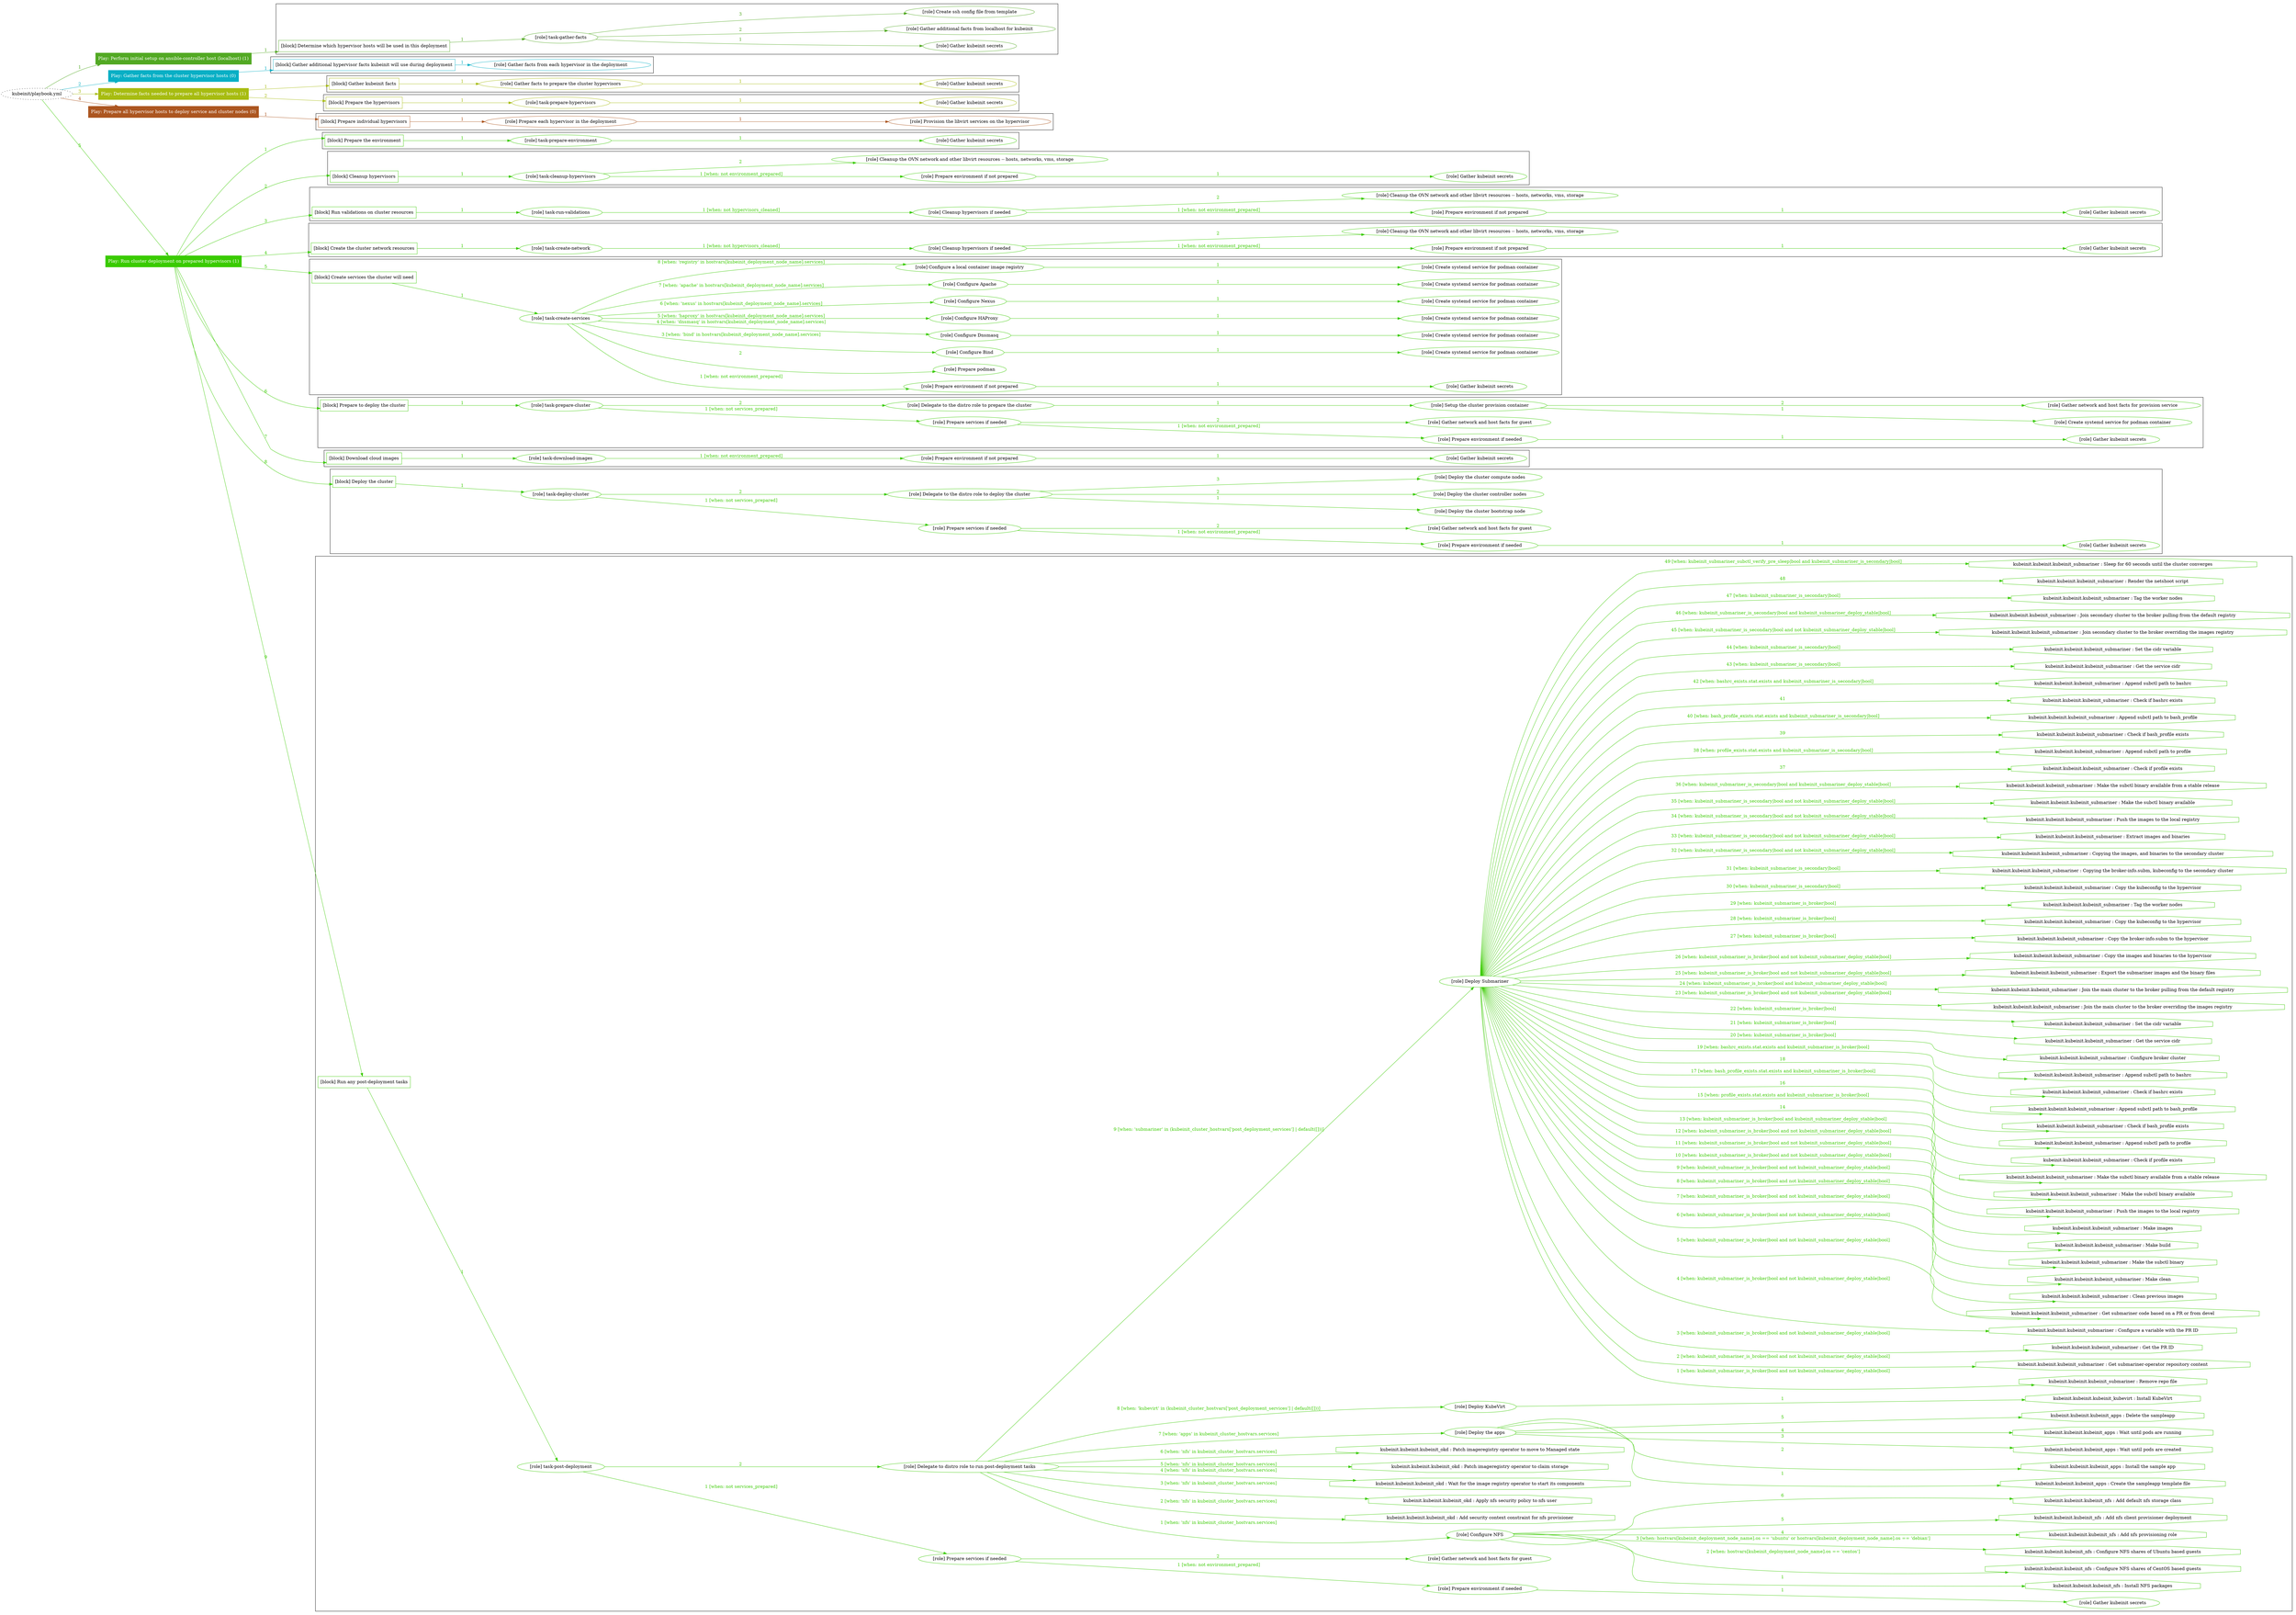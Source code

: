 digraph {
	graph [concentrate=true ordering=in rankdir=LR ratio=fill]
	edge [esep=5 sep=10]
	"kubeinit/playbook.yml" [URL="/home/runner/work/kubeinit/kubeinit/kubeinit/playbook.yml" id=playbook_f6f1b783 style=dotted]
	"kubeinit/playbook.yml" -> play_ea605ffc [label="1 " color="#52a923" fontcolor="#52a923" id=edge_29fa8984 labeltooltip="1 " tooltip="1 "]
	subgraph "Play: Perform initial setup on ansible-controller host (localhost) (1)" {
		play_ea605ffc [label="Play: Perform initial setup on ansible-controller host (localhost) (1)" URL="/home/runner/work/kubeinit/kubeinit/kubeinit/playbook.yml" color="#52a923" fontcolor="#ffffff" id=play_ea605ffc shape=box style=filled tooltip=localhost]
		play_ea605ffc -> block_463e97aa [label=1 color="#52a923" fontcolor="#52a923" id=edge_58d114de labeltooltip=1 tooltip=1]
		subgraph cluster_block_463e97aa {
			block_463e97aa [label="[block] Determine which hypervisor hosts will be used in this deployment" URL="/home/runner/work/kubeinit/kubeinit/kubeinit/playbook.yml" color="#52a923" id=block_463e97aa labeltooltip="Determine which hypervisor hosts will be used in this deployment" shape=box tooltip="Determine which hypervisor hosts will be used in this deployment"]
			block_463e97aa -> role_dfc313de [label="1 " color="#52a923" fontcolor="#52a923" id=edge_75a1caec labeltooltip="1 " tooltip="1 "]
			subgraph "task-gather-facts" {
				role_dfc313de [label="[role] task-gather-facts" URL="/home/runner/work/kubeinit/kubeinit/kubeinit/playbook.yml" color="#52a923" id=role_dfc313de tooltip="task-gather-facts"]
				role_dfc313de -> role_35e32d8e [label="1 " color="#52a923" fontcolor="#52a923" id=edge_c878c24b labeltooltip="1 " tooltip="1 "]
				subgraph "Gather kubeinit secrets" {
					role_35e32d8e [label="[role] Gather kubeinit secrets" URL="/home/runner/.ansible/collections/ansible_collections/kubeinit/kubeinit/roles/kubeinit_prepare/tasks/build_hypervisors_group.yml" color="#52a923" id=role_35e32d8e tooltip="Gather kubeinit secrets"]
				}
				role_dfc313de -> role_b7475668 [label="2 " color="#52a923" fontcolor="#52a923" id=edge_80dceab0 labeltooltip="2 " tooltip="2 "]
				subgraph "Gather additional facts from localhost for kubeinit" {
					role_b7475668 [label="[role] Gather additional facts from localhost for kubeinit" URL="/home/runner/.ansible/collections/ansible_collections/kubeinit/kubeinit/roles/kubeinit_prepare/tasks/build_hypervisors_group.yml" color="#52a923" id=role_b7475668 tooltip="Gather additional facts from localhost for kubeinit"]
				}
				role_dfc313de -> role_7a6b9091 [label="3 " color="#52a923" fontcolor="#52a923" id=edge_562e12cf labeltooltip="3 " tooltip="3 "]
				subgraph "Create ssh config file from template" {
					role_7a6b9091 [label="[role] Create ssh config file from template" URL="/home/runner/.ansible/collections/ansible_collections/kubeinit/kubeinit/roles/kubeinit_prepare/tasks/build_hypervisors_group.yml" color="#52a923" id=role_7a6b9091 tooltip="Create ssh config file from template"]
				}
			}
		}
	}
	"kubeinit/playbook.yml" -> play_fac02f7c [label="2 " color="#07afc5" fontcolor="#07afc5" id=edge_eb875cbb labeltooltip="2 " tooltip="2 "]
	subgraph "Play: Gather facts from the cluster hypervisor hosts (0)" {
		play_fac02f7c [label="Play: Gather facts from the cluster hypervisor hosts (0)" URL="/home/runner/work/kubeinit/kubeinit/kubeinit/playbook.yml" color="#07afc5" fontcolor="#ffffff" id=play_fac02f7c shape=box style=filled tooltip="Play: Gather facts from the cluster hypervisor hosts (0)"]
		play_fac02f7c -> block_ee07d9f0 [label=1 color="#07afc5" fontcolor="#07afc5" id=edge_f231e61f labeltooltip=1 tooltip=1]
		subgraph cluster_block_ee07d9f0 {
			block_ee07d9f0 [label="[block] Gather additional hypervisor facts kubeinit will use during deployment" URL="/home/runner/work/kubeinit/kubeinit/kubeinit/playbook.yml" color="#07afc5" id=block_ee07d9f0 labeltooltip="Gather additional hypervisor facts kubeinit will use during deployment" shape=box tooltip="Gather additional hypervisor facts kubeinit will use during deployment"]
			block_ee07d9f0 -> role_fcdcb06d [label="1 " color="#07afc5" fontcolor="#07afc5" id=edge_7dfda474 labeltooltip="1 " tooltip="1 "]
			subgraph "Gather facts from each hypervisor in the deployment" {
				role_fcdcb06d [label="[role] Gather facts from each hypervisor in the deployment" URL="/home/runner/work/kubeinit/kubeinit/kubeinit/playbook.yml" color="#07afc5" id=role_fcdcb06d tooltip="Gather facts from each hypervisor in the deployment"]
			}
		}
	}
	"kubeinit/playbook.yml" -> play_f35110d7 [label="3 " color="#a7bc10" fontcolor="#a7bc10" id=edge_6be6ffbc labeltooltip="3 " tooltip="3 "]
	subgraph "Play: Determine facts needed to prepare all hypervisor hosts (1)" {
		play_f35110d7 [label="Play: Determine facts needed to prepare all hypervisor hosts (1)" URL="/home/runner/work/kubeinit/kubeinit/kubeinit/playbook.yml" color="#a7bc10" fontcolor="#ffffff" id=play_f35110d7 shape=box style=filled tooltip=localhost]
		play_f35110d7 -> block_4001ff92 [label=1 color="#a7bc10" fontcolor="#a7bc10" id=edge_8556df36 labeltooltip=1 tooltip=1]
		subgraph cluster_block_4001ff92 {
			block_4001ff92 [label="[block] Gather kubeinit facts" URL="/home/runner/work/kubeinit/kubeinit/kubeinit/playbook.yml" color="#a7bc10" id=block_4001ff92 labeltooltip="Gather kubeinit facts" shape=box tooltip="Gather kubeinit facts"]
			block_4001ff92 -> role_5001924a [label="1 " color="#a7bc10" fontcolor="#a7bc10" id=edge_0cfe2a73 labeltooltip="1 " tooltip="1 "]
			subgraph "Gather facts to prepare the cluster hypervisors" {
				role_5001924a [label="[role] Gather facts to prepare the cluster hypervisors" URL="/home/runner/work/kubeinit/kubeinit/kubeinit/playbook.yml" color="#a7bc10" id=role_5001924a tooltip="Gather facts to prepare the cluster hypervisors"]
				role_5001924a -> role_cdaabf77 [label="1 " color="#a7bc10" fontcolor="#a7bc10" id=edge_9cadcdac labeltooltip="1 " tooltip="1 "]
				subgraph "Gather kubeinit secrets" {
					role_cdaabf77 [label="[role] Gather kubeinit secrets" URL="/home/runner/.ansible/collections/ansible_collections/kubeinit/kubeinit/roles/kubeinit_prepare/tasks/gather_kubeinit_facts.yml" color="#a7bc10" id=role_cdaabf77 tooltip="Gather kubeinit secrets"]
				}
			}
		}
		play_f35110d7 -> block_1ec73aa6 [label=2 color="#a7bc10" fontcolor="#a7bc10" id=edge_a292839a labeltooltip=2 tooltip=2]
		subgraph cluster_block_1ec73aa6 {
			block_1ec73aa6 [label="[block] Prepare the hypervisors" URL="/home/runner/work/kubeinit/kubeinit/kubeinit/playbook.yml" color="#a7bc10" id=block_1ec73aa6 labeltooltip="Prepare the hypervisors" shape=box tooltip="Prepare the hypervisors"]
			block_1ec73aa6 -> role_81690452 [label="1 " color="#a7bc10" fontcolor="#a7bc10" id=edge_2ffeaa1c labeltooltip="1 " tooltip="1 "]
			subgraph "task-prepare-hypervisors" {
				role_81690452 [label="[role] task-prepare-hypervisors" URL="/home/runner/work/kubeinit/kubeinit/kubeinit/playbook.yml" color="#a7bc10" id=role_81690452 tooltip="task-prepare-hypervisors"]
				role_81690452 -> role_0db82a14 [label="1 " color="#a7bc10" fontcolor="#a7bc10" id=edge_59e7d404 labeltooltip="1 " tooltip="1 "]
				subgraph "Gather kubeinit secrets" {
					role_0db82a14 [label="[role] Gather kubeinit secrets" URL="/home/runner/.ansible/collections/ansible_collections/kubeinit/kubeinit/roles/kubeinit_prepare/tasks/gather_kubeinit_facts.yml" color="#a7bc10" id=role_0db82a14 tooltip="Gather kubeinit secrets"]
				}
			}
		}
	}
	"kubeinit/playbook.yml" -> play_626cdce2 [label="4 " color="#ac5620" fontcolor="#ac5620" id=edge_c94ace1c labeltooltip="4 " tooltip="4 "]
	subgraph "Play: Prepare all hypervisor hosts to deploy service and cluster nodes (0)" {
		play_626cdce2 [label="Play: Prepare all hypervisor hosts to deploy service and cluster nodes (0)" URL="/home/runner/work/kubeinit/kubeinit/kubeinit/playbook.yml" color="#ac5620" fontcolor="#ffffff" id=play_626cdce2 shape=box style=filled tooltip="Play: Prepare all hypervisor hosts to deploy service and cluster nodes (0)"]
		play_626cdce2 -> block_086697c7 [label=1 color="#ac5620" fontcolor="#ac5620" id=edge_017c86a3 labeltooltip=1 tooltip=1]
		subgraph cluster_block_086697c7 {
			block_086697c7 [label="[block] Prepare individual hypervisors" URL="/home/runner/work/kubeinit/kubeinit/kubeinit/playbook.yml" color="#ac5620" id=block_086697c7 labeltooltip="Prepare individual hypervisors" shape=box tooltip="Prepare individual hypervisors"]
			block_086697c7 -> role_1faa9c77 [label="1 " color="#ac5620" fontcolor="#ac5620" id=edge_21137e2f labeltooltip="1 " tooltip="1 "]
			subgraph "Prepare each hypervisor in the deployment" {
				role_1faa9c77 [label="[role] Prepare each hypervisor in the deployment" URL="/home/runner/work/kubeinit/kubeinit/kubeinit/playbook.yml" color="#ac5620" id=role_1faa9c77 tooltip="Prepare each hypervisor in the deployment"]
				role_1faa9c77 -> role_0e0df112 [label="1 " color="#ac5620" fontcolor="#ac5620" id=edge_1c36d7ff labeltooltip="1 " tooltip="1 "]
				subgraph "Provision the libvirt services on the hypervisor" {
					role_0e0df112 [label="[role] Provision the libvirt services on the hypervisor" URL="/home/runner/.ansible/collections/ansible_collections/kubeinit/kubeinit/roles/kubeinit_prepare/tasks/prepare_hypervisor.yml" color="#ac5620" id=role_0e0df112 tooltip="Provision the libvirt services on the hypervisor"]
				}
			}
		}
	}
	"kubeinit/playbook.yml" -> play_fd76c426 [label="5 " color="#3acb01" fontcolor="#3acb01" id=edge_69814ccc labeltooltip="5 " tooltip="5 "]
	subgraph "Play: Run cluster deployment on prepared hypervisors (1)" {
		play_fd76c426 [label="Play: Run cluster deployment on prepared hypervisors (1)" URL="/home/runner/work/kubeinit/kubeinit/kubeinit/playbook.yml" color="#3acb01" fontcolor="#ffffff" id=play_fd76c426 shape=box style=filled tooltip=localhost]
		play_fd76c426 -> block_e92bdb3b [label=1 color="#3acb01" fontcolor="#3acb01" id=edge_59210eda labeltooltip=1 tooltip=1]
		subgraph cluster_block_e92bdb3b {
			block_e92bdb3b [label="[block] Prepare the environment" URL="/home/runner/work/kubeinit/kubeinit/kubeinit/playbook.yml" color="#3acb01" id=block_e92bdb3b labeltooltip="Prepare the environment" shape=box tooltip="Prepare the environment"]
			block_e92bdb3b -> role_ce7461f7 [label="1 " color="#3acb01" fontcolor="#3acb01" id=edge_f396e037 labeltooltip="1 " tooltip="1 "]
			subgraph "task-prepare-environment" {
				role_ce7461f7 [label="[role] task-prepare-environment" URL="/home/runner/work/kubeinit/kubeinit/kubeinit/playbook.yml" color="#3acb01" id=role_ce7461f7 tooltip="task-prepare-environment"]
				role_ce7461f7 -> role_c914edb7 [label="1 " color="#3acb01" fontcolor="#3acb01" id=edge_eec8309e labeltooltip="1 " tooltip="1 "]
				subgraph "Gather kubeinit secrets" {
					role_c914edb7 [label="[role] Gather kubeinit secrets" URL="/home/runner/.ansible/collections/ansible_collections/kubeinit/kubeinit/roles/kubeinit_prepare/tasks/gather_kubeinit_facts.yml" color="#3acb01" id=role_c914edb7 tooltip="Gather kubeinit secrets"]
				}
			}
		}
		play_fd76c426 -> block_a65d4863 [label=2 color="#3acb01" fontcolor="#3acb01" id=edge_7ffba7cb labeltooltip=2 tooltip=2]
		subgraph cluster_block_a65d4863 {
			block_a65d4863 [label="[block] Cleanup hypervisors" URL="/home/runner/work/kubeinit/kubeinit/kubeinit/playbook.yml" color="#3acb01" id=block_a65d4863 labeltooltip="Cleanup hypervisors" shape=box tooltip="Cleanup hypervisors"]
			block_a65d4863 -> role_bf9a172d [label="1 " color="#3acb01" fontcolor="#3acb01" id=edge_66b681b5 labeltooltip="1 " tooltip="1 "]
			subgraph "task-cleanup-hypervisors" {
				role_bf9a172d [label="[role] task-cleanup-hypervisors" URL="/home/runner/work/kubeinit/kubeinit/kubeinit/playbook.yml" color="#3acb01" id=role_bf9a172d tooltip="task-cleanup-hypervisors"]
				role_bf9a172d -> role_6f0c5504 [label="1 [when: not environment_prepared]" color="#3acb01" fontcolor="#3acb01" id=edge_259124c5 labeltooltip="1 [when: not environment_prepared]" tooltip="1 [when: not environment_prepared]"]
				subgraph "Prepare environment if not prepared" {
					role_6f0c5504 [label="[role] Prepare environment if not prepared" URL="/home/runner/.ansible/collections/ansible_collections/kubeinit/kubeinit/roles/kubeinit_prepare/tasks/cleanup_hypervisors.yml" color="#3acb01" id=role_6f0c5504 tooltip="Prepare environment if not prepared"]
					role_6f0c5504 -> role_691c088b [label="1 " color="#3acb01" fontcolor="#3acb01" id=edge_16778853 labeltooltip="1 " tooltip="1 "]
					subgraph "Gather kubeinit secrets" {
						role_691c088b [label="[role] Gather kubeinit secrets" URL="/home/runner/.ansible/collections/ansible_collections/kubeinit/kubeinit/roles/kubeinit_prepare/tasks/gather_kubeinit_facts.yml" color="#3acb01" id=role_691c088b tooltip="Gather kubeinit secrets"]
					}
				}
				role_bf9a172d -> role_11fdcb47 [label="2 " color="#3acb01" fontcolor="#3acb01" id=edge_1ac5dfeb labeltooltip="2 " tooltip="2 "]
				subgraph "Cleanup the OVN network and other libvirt resources -- hosts, networks, vms, storage" {
					role_11fdcb47 [label="[role] Cleanup the OVN network and other libvirt resources -- hosts, networks, vms, storage" URL="/home/runner/.ansible/collections/ansible_collections/kubeinit/kubeinit/roles/kubeinit_prepare/tasks/cleanup_hypervisors.yml" color="#3acb01" id=role_11fdcb47 tooltip="Cleanup the OVN network and other libvirt resources -- hosts, networks, vms, storage"]
				}
			}
		}
		play_fd76c426 -> block_aebe5d61 [label=3 color="#3acb01" fontcolor="#3acb01" id=edge_3b8e52c3 labeltooltip=3 tooltip=3]
		subgraph cluster_block_aebe5d61 {
			block_aebe5d61 [label="[block] Run validations on cluster resources" URL="/home/runner/work/kubeinit/kubeinit/kubeinit/playbook.yml" color="#3acb01" id=block_aebe5d61 labeltooltip="Run validations on cluster resources" shape=box tooltip="Run validations on cluster resources"]
			block_aebe5d61 -> role_b1f06739 [label="1 " color="#3acb01" fontcolor="#3acb01" id=edge_e08a7c86 labeltooltip="1 " tooltip="1 "]
			subgraph "task-run-validations" {
				role_b1f06739 [label="[role] task-run-validations" URL="/home/runner/work/kubeinit/kubeinit/kubeinit/playbook.yml" color="#3acb01" id=role_b1f06739 tooltip="task-run-validations"]
				role_b1f06739 -> role_ea89ec65 [label="1 [when: not hypervisors_cleaned]" color="#3acb01" fontcolor="#3acb01" id=edge_da1a6ae8 labeltooltip="1 [when: not hypervisors_cleaned]" tooltip="1 [when: not hypervisors_cleaned]"]
				subgraph "Cleanup hypervisors if needed" {
					role_ea89ec65 [label="[role] Cleanup hypervisors if needed" URL="/home/runner/.ansible/collections/ansible_collections/kubeinit/kubeinit/roles/kubeinit_validations/tasks/main.yml" color="#3acb01" id=role_ea89ec65 tooltip="Cleanup hypervisors if needed"]
					role_ea89ec65 -> role_37703a25 [label="1 [when: not environment_prepared]" color="#3acb01" fontcolor="#3acb01" id=edge_6a935740 labeltooltip="1 [when: not environment_prepared]" tooltip="1 [when: not environment_prepared]"]
					subgraph "Prepare environment if not prepared" {
						role_37703a25 [label="[role] Prepare environment if not prepared" URL="/home/runner/.ansible/collections/ansible_collections/kubeinit/kubeinit/roles/kubeinit_prepare/tasks/cleanup_hypervisors.yml" color="#3acb01" id=role_37703a25 tooltip="Prepare environment if not prepared"]
						role_37703a25 -> role_10bd7262 [label="1 " color="#3acb01" fontcolor="#3acb01" id=edge_c0af1ba0 labeltooltip="1 " tooltip="1 "]
						subgraph "Gather kubeinit secrets" {
							role_10bd7262 [label="[role] Gather kubeinit secrets" URL="/home/runner/.ansible/collections/ansible_collections/kubeinit/kubeinit/roles/kubeinit_prepare/tasks/gather_kubeinit_facts.yml" color="#3acb01" id=role_10bd7262 tooltip="Gather kubeinit secrets"]
						}
					}
					role_ea89ec65 -> role_040d5a83 [label="2 " color="#3acb01" fontcolor="#3acb01" id=edge_d4507cc6 labeltooltip="2 " tooltip="2 "]
					subgraph "Cleanup the OVN network and other libvirt resources -- hosts, networks, vms, storage" {
						role_040d5a83 [label="[role] Cleanup the OVN network and other libvirt resources -- hosts, networks, vms, storage" URL="/home/runner/.ansible/collections/ansible_collections/kubeinit/kubeinit/roles/kubeinit_prepare/tasks/cleanup_hypervisors.yml" color="#3acb01" id=role_040d5a83 tooltip="Cleanup the OVN network and other libvirt resources -- hosts, networks, vms, storage"]
					}
				}
			}
		}
		play_fd76c426 -> block_fe33c0bd [label=4 color="#3acb01" fontcolor="#3acb01" id=edge_891925e2 labeltooltip=4 tooltip=4]
		subgraph cluster_block_fe33c0bd {
			block_fe33c0bd [label="[block] Create the cluster network resources" URL="/home/runner/work/kubeinit/kubeinit/kubeinit/playbook.yml" color="#3acb01" id=block_fe33c0bd labeltooltip="Create the cluster network resources" shape=box tooltip="Create the cluster network resources"]
			block_fe33c0bd -> role_0f78bf33 [label="1 " color="#3acb01" fontcolor="#3acb01" id=edge_bc39a6d9 labeltooltip="1 " tooltip="1 "]
			subgraph "task-create-network" {
				role_0f78bf33 [label="[role] task-create-network" URL="/home/runner/work/kubeinit/kubeinit/kubeinit/playbook.yml" color="#3acb01" id=role_0f78bf33 tooltip="task-create-network"]
				role_0f78bf33 -> role_3fe012f7 [label="1 [when: not hypervisors_cleaned]" color="#3acb01" fontcolor="#3acb01" id=edge_1b761298 labeltooltip="1 [when: not hypervisors_cleaned]" tooltip="1 [when: not hypervisors_cleaned]"]
				subgraph "Cleanup hypervisors if needed" {
					role_3fe012f7 [label="[role] Cleanup hypervisors if needed" URL="/home/runner/.ansible/collections/ansible_collections/kubeinit/kubeinit/roles/kubeinit_libvirt/tasks/create_network.yml" color="#3acb01" id=role_3fe012f7 tooltip="Cleanup hypervisors if needed"]
					role_3fe012f7 -> role_3fc0f507 [label="1 [when: not environment_prepared]" color="#3acb01" fontcolor="#3acb01" id=edge_76c84e89 labeltooltip="1 [when: not environment_prepared]" tooltip="1 [when: not environment_prepared]"]
					subgraph "Prepare environment if not prepared" {
						role_3fc0f507 [label="[role] Prepare environment if not prepared" URL="/home/runner/.ansible/collections/ansible_collections/kubeinit/kubeinit/roles/kubeinit_prepare/tasks/cleanup_hypervisors.yml" color="#3acb01" id=role_3fc0f507 tooltip="Prepare environment if not prepared"]
						role_3fc0f507 -> role_3eccb7b8 [label="1 " color="#3acb01" fontcolor="#3acb01" id=edge_70d9e54c labeltooltip="1 " tooltip="1 "]
						subgraph "Gather kubeinit secrets" {
							role_3eccb7b8 [label="[role] Gather kubeinit secrets" URL="/home/runner/.ansible/collections/ansible_collections/kubeinit/kubeinit/roles/kubeinit_prepare/tasks/gather_kubeinit_facts.yml" color="#3acb01" id=role_3eccb7b8 tooltip="Gather kubeinit secrets"]
						}
					}
					role_3fe012f7 -> role_ca91da94 [label="2 " color="#3acb01" fontcolor="#3acb01" id=edge_82acfe72 labeltooltip="2 " tooltip="2 "]
					subgraph "Cleanup the OVN network and other libvirt resources -- hosts, networks, vms, storage" {
						role_ca91da94 [label="[role] Cleanup the OVN network and other libvirt resources -- hosts, networks, vms, storage" URL="/home/runner/.ansible/collections/ansible_collections/kubeinit/kubeinit/roles/kubeinit_prepare/tasks/cleanup_hypervisors.yml" color="#3acb01" id=role_ca91da94 tooltip="Cleanup the OVN network and other libvirt resources -- hosts, networks, vms, storage"]
					}
				}
			}
		}
		play_fd76c426 -> block_f9d58b3c [label=5 color="#3acb01" fontcolor="#3acb01" id=edge_781844e2 labeltooltip=5 tooltip=5]
		subgraph cluster_block_f9d58b3c {
			block_f9d58b3c [label="[block] Create services the cluster will need" URL="/home/runner/work/kubeinit/kubeinit/kubeinit/playbook.yml" color="#3acb01" id=block_f9d58b3c labeltooltip="Create services the cluster will need" shape=box tooltip="Create services the cluster will need"]
			block_f9d58b3c -> role_7727b12d [label="1 " color="#3acb01" fontcolor="#3acb01" id=edge_90f1a292 labeltooltip="1 " tooltip="1 "]
			subgraph "task-create-services" {
				role_7727b12d [label="[role] task-create-services" URL="/home/runner/work/kubeinit/kubeinit/kubeinit/playbook.yml" color="#3acb01" id=role_7727b12d tooltip="task-create-services"]
				role_7727b12d -> role_6b3fce9d [label="1 [when: not environment_prepared]" color="#3acb01" fontcolor="#3acb01" id=edge_e76c2aed labeltooltip="1 [when: not environment_prepared]" tooltip="1 [when: not environment_prepared]"]
				subgraph "Prepare environment if not prepared" {
					role_6b3fce9d [label="[role] Prepare environment if not prepared" URL="/home/runner/.ansible/collections/ansible_collections/kubeinit/kubeinit/roles/kubeinit_services/tasks/main.yml" color="#3acb01" id=role_6b3fce9d tooltip="Prepare environment if not prepared"]
					role_6b3fce9d -> role_73686539 [label="1 " color="#3acb01" fontcolor="#3acb01" id=edge_7f993299 labeltooltip="1 " tooltip="1 "]
					subgraph "Gather kubeinit secrets" {
						role_73686539 [label="[role] Gather kubeinit secrets" URL="/home/runner/.ansible/collections/ansible_collections/kubeinit/kubeinit/roles/kubeinit_prepare/tasks/gather_kubeinit_facts.yml" color="#3acb01" id=role_73686539 tooltip="Gather kubeinit secrets"]
					}
				}
				role_7727b12d -> role_f6bc4169 [label="2 " color="#3acb01" fontcolor="#3acb01" id=edge_ce0da38a labeltooltip="2 " tooltip="2 "]
				subgraph "Prepare podman" {
					role_f6bc4169 [label="[role] Prepare podman" URL="/home/runner/.ansible/collections/ansible_collections/kubeinit/kubeinit/roles/kubeinit_services/tasks/00_create_service_pod.yml" color="#3acb01" id=role_f6bc4169 tooltip="Prepare podman"]
				}
				role_7727b12d -> role_7ec00aea [label="3 [when: 'bind' in hostvars[kubeinit_deployment_node_name].services]" color="#3acb01" fontcolor="#3acb01" id=edge_b5b5a170 labeltooltip="3 [when: 'bind' in hostvars[kubeinit_deployment_node_name].services]" tooltip="3 [when: 'bind' in hostvars[kubeinit_deployment_node_name].services]"]
				subgraph "Configure Bind" {
					role_7ec00aea [label="[role] Configure Bind" URL="/home/runner/.ansible/collections/ansible_collections/kubeinit/kubeinit/roles/kubeinit_services/tasks/start_services_containers.yml" color="#3acb01" id=role_7ec00aea tooltip="Configure Bind"]
					role_7ec00aea -> role_d9f99707 [label="1 " color="#3acb01" fontcolor="#3acb01" id=edge_7eaeb3c8 labeltooltip="1 " tooltip="1 "]
					subgraph "Create systemd service for podman container" {
						role_d9f99707 [label="[role] Create systemd service for podman container" URL="/home/runner/.ansible/collections/ansible_collections/kubeinit/kubeinit/roles/kubeinit_bind/tasks/main.yml" color="#3acb01" id=role_d9f99707 tooltip="Create systemd service for podman container"]
					}
				}
				role_7727b12d -> role_d2c84044 [label="4 [when: 'dnsmasq' in hostvars[kubeinit_deployment_node_name].services]" color="#3acb01" fontcolor="#3acb01" id=edge_98815239 labeltooltip="4 [when: 'dnsmasq' in hostvars[kubeinit_deployment_node_name].services]" tooltip="4 [when: 'dnsmasq' in hostvars[kubeinit_deployment_node_name].services]"]
				subgraph "Configure Dnsmasq" {
					role_d2c84044 [label="[role] Configure Dnsmasq" URL="/home/runner/.ansible/collections/ansible_collections/kubeinit/kubeinit/roles/kubeinit_services/tasks/start_services_containers.yml" color="#3acb01" id=role_d2c84044 tooltip="Configure Dnsmasq"]
					role_d2c84044 -> role_91d25476 [label="1 " color="#3acb01" fontcolor="#3acb01" id=edge_f55d50d0 labeltooltip="1 " tooltip="1 "]
					subgraph "Create systemd service for podman container" {
						role_91d25476 [label="[role] Create systemd service for podman container" URL="/home/runner/.ansible/collections/ansible_collections/kubeinit/kubeinit/roles/kubeinit_dnsmasq/tasks/main.yml" color="#3acb01" id=role_91d25476 tooltip="Create systemd service for podman container"]
					}
				}
				role_7727b12d -> role_346a3472 [label="5 [when: 'haproxy' in hostvars[kubeinit_deployment_node_name].services]" color="#3acb01" fontcolor="#3acb01" id=edge_ec72f626 labeltooltip="5 [when: 'haproxy' in hostvars[kubeinit_deployment_node_name].services]" tooltip="5 [when: 'haproxy' in hostvars[kubeinit_deployment_node_name].services]"]
				subgraph "Configure HAProxy" {
					role_346a3472 [label="[role] Configure HAProxy" URL="/home/runner/.ansible/collections/ansible_collections/kubeinit/kubeinit/roles/kubeinit_services/tasks/start_services_containers.yml" color="#3acb01" id=role_346a3472 tooltip="Configure HAProxy"]
					role_346a3472 -> role_033e215b [label="1 " color="#3acb01" fontcolor="#3acb01" id=edge_09fe341a labeltooltip="1 " tooltip="1 "]
					subgraph "Create systemd service for podman container" {
						role_033e215b [label="[role] Create systemd service for podman container" URL="/home/runner/.ansible/collections/ansible_collections/kubeinit/kubeinit/roles/kubeinit_haproxy/tasks/main.yml" color="#3acb01" id=role_033e215b tooltip="Create systemd service for podman container"]
					}
				}
				role_7727b12d -> role_58dc4125 [label="6 [when: 'nexus' in hostvars[kubeinit_deployment_node_name].services]" color="#3acb01" fontcolor="#3acb01" id=edge_d3db4c2c labeltooltip="6 [when: 'nexus' in hostvars[kubeinit_deployment_node_name].services]" tooltip="6 [when: 'nexus' in hostvars[kubeinit_deployment_node_name].services]"]
				subgraph "Configure Nexus" {
					role_58dc4125 [label="[role] Configure Nexus" URL="/home/runner/.ansible/collections/ansible_collections/kubeinit/kubeinit/roles/kubeinit_services/tasks/start_services_containers.yml" color="#3acb01" id=role_58dc4125 tooltip="Configure Nexus"]
					role_58dc4125 -> role_08fd284c [label="1 " color="#3acb01" fontcolor="#3acb01" id=edge_2c21117b labeltooltip="1 " tooltip="1 "]
					subgraph "Create systemd service for podman container" {
						role_08fd284c [label="[role] Create systemd service for podman container" URL="/home/runner/.ansible/collections/ansible_collections/kubeinit/kubeinit/roles/kubeinit_nexus/tasks/main.yml" color="#3acb01" id=role_08fd284c tooltip="Create systemd service for podman container"]
					}
				}
				role_7727b12d -> role_76dfd6f8 [label="7 [when: 'apache' in hostvars[kubeinit_deployment_node_name].services]" color="#3acb01" fontcolor="#3acb01" id=edge_96ee2c5b labeltooltip="7 [when: 'apache' in hostvars[kubeinit_deployment_node_name].services]" tooltip="7 [when: 'apache' in hostvars[kubeinit_deployment_node_name].services]"]
				subgraph "Configure Apache" {
					role_76dfd6f8 [label="[role] Configure Apache" URL="/home/runner/.ansible/collections/ansible_collections/kubeinit/kubeinit/roles/kubeinit_services/tasks/start_services_containers.yml" color="#3acb01" id=role_76dfd6f8 tooltip="Configure Apache"]
					role_76dfd6f8 -> role_ce560d09 [label="1 " color="#3acb01" fontcolor="#3acb01" id=edge_a40d34f3 labeltooltip="1 " tooltip="1 "]
					subgraph "Create systemd service for podman container" {
						role_ce560d09 [label="[role] Create systemd service for podman container" URL="/home/runner/.ansible/collections/ansible_collections/kubeinit/kubeinit/roles/kubeinit_apache/tasks/main.yml" color="#3acb01" id=role_ce560d09 tooltip="Create systemd service for podman container"]
					}
				}
				role_7727b12d -> role_a43b7434 [label="8 [when: 'registry' in hostvars[kubeinit_deployment_node_name].services]" color="#3acb01" fontcolor="#3acb01" id=edge_877170ef labeltooltip="8 [when: 'registry' in hostvars[kubeinit_deployment_node_name].services]" tooltip="8 [when: 'registry' in hostvars[kubeinit_deployment_node_name].services]"]
				subgraph "Configure a local container image registry" {
					role_a43b7434 [label="[role] Configure a local container image registry" URL="/home/runner/.ansible/collections/ansible_collections/kubeinit/kubeinit/roles/kubeinit_services/tasks/start_services_containers.yml" color="#3acb01" id=role_a43b7434 tooltip="Configure a local container image registry"]
					role_a43b7434 -> role_96583b33 [label="1 " color="#3acb01" fontcolor="#3acb01" id=edge_9013e1c4 labeltooltip="1 " tooltip="1 "]
					subgraph "Create systemd service for podman container" {
						role_96583b33 [label="[role] Create systemd service for podman container" URL="/home/runner/.ansible/collections/ansible_collections/kubeinit/kubeinit/roles/kubeinit_registry/tasks/main.yml" color="#3acb01" id=role_96583b33 tooltip="Create systemd service for podman container"]
					}
				}
			}
		}
		play_fd76c426 -> block_c6d5e255 [label=6 color="#3acb01" fontcolor="#3acb01" id=edge_568bc293 labeltooltip=6 tooltip=6]
		subgraph cluster_block_c6d5e255 {
			block_c6d5e255 [label="[block] Prepare to deploy the cluster" URL="/home/runner/work/kubeinit/kubeinit/kubeinit/playbook.yml" color="#3acb01" id=block_c6d5e255 labeltooltip="Prepare to deploy the cluster" shape=box tooltip="Prepare to deploy the cluster"]
			block_c6d5e255 -> role_6889bf18 [label="1 " color="#3acb01" fontcolor="#3acb01" id=edge_f3a62297 labeltooltip="1 " tooltip="1 "]
			subgraph "task-prepare-cluster" {
				role_6889bf18 [label="[role] task-prepare-cluster" URL="/home/runner/work/kubeinit/kubeinit/kubeinit/playbook.yml" color="#3acb01" id=role_6889bf18 tooltip="task-prepare-cluster"]
				role_6889bf18 -> role_05fae117 [label="1 [when: not services_prepared]" color="#3acb01" fontcolor="#3acb01" id=edge_ff4c75bd labeltooltip="1 [when: not services_prepared]" tooltip="1 [when: not services_prepared]"]
				subgraph "Prepare services if needed" {
					role_05fae117 [label="[role] Prepare services if needed" URL="/home/runner/.ansible/collections/ansible_collections/kubeinit/kubeinit/roles/kubeinit_prepare/tasks/prepare_cluster.yml" color="#3acb01" id=role_05fae117 tooltip="Prepare services if needed"]
					role_05fae117 -> role_95729727 [label="1 [when: not environment_prepared]" color="#3acb01" fontcolor="#3acb01" id=edge_796eca1d labeltooltip="1 [when: not environment_prepared]" tooltip="1 [when: not environment_prepared]"]
					subgraph "Prepare environment if needed" {
						role_95729727 [label="[role] Prepare environment if needed" URL="/home/runner/.ansible/collections/ansible_collections/kubeinit/kubeinit/roles/kubeinit_services/tasks/prepare_services.yml" color="#3acb01" id=role_95729727 tooltip="Prepare environment if needed"]
						role_95729727 -> role_9a62efa4 [label="1 " color="#3acb01" fontcolor="#3acb01" id=edge_5e061e7c labeltooltip="1 " tooltip="1 "]
						subgraph "Gather kubeinit secrets" {
							role_9a62efa4 [label="[role] Gather kubeinit secrets" URL="/home/runner/.ansible/collections/ansible_collections/kubeinit/kubeinit/roles/kubeinit_prepare/tasks/gather_kubeinit_facts.yml" color="#3acb01" id=role_9a62efa4 tooltip="Gather kubeinit secrets"]
						}
					}
					role_05fae117 -> role_726ed027 [label="2 " color="#3acb01" fontcolor="#3acb01" id=edge_d6c29d4b labeltooltip="2 " tooltip="2 "]
					subgraph "Gather network and host facts for guest" {
						role_726ed027 [label="[role] Gather network and host facts for guest" URL="/home/runner/.ansible/collections/ansible_collections/kubeinit/kubeinit/roles/kubeinit_services/tasks/prepare_services.yml" color="#3acb01" id=role_726ed027 tooltip="Gather network and host facts for guest"]
					}
				}
				role_6889bf18 -> role_d68693fd [label="2 " color="#3acb01" fontcolor="#3acb01" id=edge_47fc686e labeltooltip="2 " tooltip="2 "]
				subgraph "Delegate to the distro role to prepare the cluster" {
					role_d68693fd [label="[role] Delegate to the distro role to prepare the cluster" URL="/home/runner/.ansible/collections/ansible_collections/kubeinit/kubeinit/roles/kubeinit_prepare/tasks/prepare_cluster.yml" color="#3acb01" id=role_d68693fd tooltip="Delegate to the distro role to prepare the cluster"]
					role_d68693fd -> role_9ea3a69a [label="1 " color="#3acb01" fontcolor="#3acb01" id=edge_0b22c69a labeltooltip="1 " tooltip="1 "]
					subgraph "Setup the cluster provision container" {
						role_9ea3a69a [label="[role] Setup the cluster provision container" URL="/home/runner/.ansible/collections/ansible_collections/kubeinit/kubeinit/roles/kubeinit_okd/tasks/prepare_cluster.yml" color="#3acb01" id=role_9ea3a69a tooltip="Setup the cluster provision container"]
						role_9ea3a69a -> role_2a9f37ab [label="1 " color="#3acb01" fontcolor="#3acb01" id=edge_e25f5468 labeltooltip="1 " tooltip="1 "]
						subgraph "Create systemd service for podman container" {
							role_2a9f37ab [label="[role] Create systemd service for podman container" URL="/home/runner/.ansible/collections/ansible_collections/kubeinit/kubeinit/roles/kubeinit_services/tasks/create_provision_container.yml" color="#3acb01" id=role_2a9f37ab tooltip="Create systemd service for podman container"]
						}
						role_9ea3a69a -> role_2d6fde51 [label="2 " color="#3acb01" fontcolor="#3acb01" id=edge_e1aea694 labeltooltip="2 " tooltip="2 "]
						subgraph "Gather network and host facts for provision service" {
							role_2d6fde51 [label="[role] Gather network and host facts for provision service" URL="/home/runner/.ansible/collections/ansible_collections/kubeinit/kubeinit/roles/kubeinit_services/tasks/create_provision_container.yml" color="#3acb01" id=role_2d6fde51 tooltip="Gather network and host facts for provision service"]
						}
					}
				}
			}
		}
		play_fd76c426 -> block_8d741d12 [label=7 color="#3acb01" fontcolor="#3acb01" id=edge_afe81e00 labeltooltip=7 tooltip=7]
		subgraph cluster_block_8d741d12 {
			block_8d741d12 [label="[block] Download cloud images" URL="/home/runner/work/kubeinit/kubeinit/kubeinit/playbook.yml" color="#3acb01" id=block_8d741d12 labeltooltip="Download cloud images" shape=box tooltip="Download cloud images"]
			block_8d741d12 -> role_16b5d3be [label="1 " color="#3acb01" fontcolor="#3acb01" id=edge_2ea3a824 labeltooltip="1 " tooltip="1 "]
			subgraph "task-download-images" {
				role_16b5d3be [label="[role] task-download-images" URL="/home/runner/work/kubeinit/kubeinit/kubeinit/playbook.yml" color="#3acb01" id=role_16b5d3be tooltip="task-download-images"]
				role_16b5d3be -> role_43cd44d9 [label="1 [when: not environment_prepared]" color="#3acb01" fontcolor="#3acb01" id=edge_6c5c43d4 labeltooltip="1 [when: not environment_prepared]" tooltip="1 [when: not environment_prepared]"]
				subgraph "Prepare environment if not prepared" {
					role_43cd44d9 [label="[role] Prepare environment if not prepared" URL="/home/runner/.ansible/collections/ansible_collections/kubeinit/kubeinit/roles/kubeinit_libvirt/tasks/download_cloud_images.yml" color="#3acb01" id=role_43cd44d9 tooltip="Prepare environment if not prepared"]
					role_43cd44d9 -> role_4b453b91 [label="1 " color="#3acb01" fontcolor="#3acb01" id=edge_f998a1ff labeltooltip="1 " tooltip="1 "]
					subgraph "Gather kubeinit secrets" {
						role_4b453b91 [label="[role] Gather kubeinit secrets" URL="/home/runner/.ansible/collections/ansible_collections/kubeinit/kubeinit/roles/kubeinit_prepare/tasks/gather_kubeinit_facts.yml" color="#3acb01" id=role_4b453b91 tooltip="Gather kubeinit secrets"]
					}
				}
			}
		}
		play_fd76c426 -> block_9aa87f7d [label=8 color="#3acb01" fontcolor="#3acb01" id=edge_88ef4f2b labeltooltip=8 tooltip=8]
		subgraph cluster_block_9aa87f7d {
			block_9aa87f7d [label="[block] Deploy the cluster" URL="/home/runner/work/kubeinit/kubeinit/kubeinit/playbook.yml" color="#3acb01" id=block_9aa87f7d labeltooltip="Deploy the cluster" shape=box tooltip="Deploy the cluster"]
			block_9aa87f7d -> role_e0e1353e [label="1 " color="#3acb01" fontcolor="#3acb01" id=edge_3b91ffeb labeltooltip="1 " tooltip="1 "]
			subgraph "task-deploy-cluster" {
				role_e0e1353e [label="[role] task-deploy-cluster" URL="/home/runner/work/kubeinit/kubeinit/kubeinit/playbook.yml" color="#3acb01" id=role_e0e1353e tooltip="task-deploy-cluster"]
				role_e0e1353e -> role_f59e8862 [label="1 [when: not services_prepared]" color="#3acb01" fontcolor="#3acb01" id=edge_74c43a23 labeltooltip="1 [when: not services_prepared]" tooltip="1 [when: not services_prepared]"]
				subgraph "Prepare services if needed" {
					role_f59e8862 [label="[role] Prepare services if needed" URL="/home/runner/.ansible/collections/ansible_collections/kubeinit/kubeinit/roles/kubeinit_prepare/tasks/deploy_cluster.yml" color="#3acb01" id=role_f59e8862 tooltip="Prepare services if needed"]
					role_f59e8862 -> role_25ad36a6 [label="1 [when: not environment_prepared]" color="#3acb01" fontcolor="#3acb01" id=edge_74a599c8 labeltooltip="1 [when: not environment_prepared]" tooltip="1 [when: not environment_prepared]"]
					subgraph "Prepare environment if needed" {
						role_25ad36a6 [label="[role] Prepare environment if needed" URL="/home/runner/.ansible/collections/ansible_collections/kubeinit/kubeinit/roles/kubeinit_services/tasks/prepare_services.yml" color="#3acb01" id=role_25ad36a6 tooltip="Prepare environment if needed"]
						role_25ad36a6 -> role_de24c6d2 [label="1 " color="#3acb01" fontcolor="#3acb01" id=edge_78bfd5d7 labeltooltip="1 " tooltip="1 "]
						subgraph "Gather kubeinit secrets" {
							role_de24c6d2 [label="[role] Gather kubeinit secrets" URL="/home/runner/.ansible/collections/ansible_collections/kubeinit/kubeinit/roles/kubeinit_prepare/tasks/gather_kubeinit_facts.yml" color="#3acb01" id=role_de24c6d2 tooltip="Gather kubeinit secrets"]
						}
					}
					role_f59e8862 -> role_d8675f35 [label="2 " color="#3acb01" fontcolor="#3acb01" id=edge_87734d30 labeltooltip="2 " tooltip="2 "]
					subgraph "Gather network and host facts for guest" {
						role_d8675f35 [label="[role] Gather network and host facts for guest" URL="/home/runner/.ansible/collections/ansible_collections/kubeinit/kubeinit/roles/kubeinit_services/tasks/prepare_services.yml" color="#3acb01" id=role_d8675f35 tooltip="Gather network and host facts for guest"]
					}
				}
				role_e0e1353e -> role_aaa0b4d7 [label="2 " color="#3acb01" fontcolor="#3acb01" id=edge_791a0bdf labeltooltip="2 " tooltip="2 "]
				subgraph "Delegate to the distro role to deploy the cluster" {
					role_aaa0b4d7 [label="[role] Delegate to the distro role to deploy the cluster" URL="/home/runner/.ansible/collections/ansible_collections/kubeinit/kubeinit/roles/kubeinit_prepare/tasks/deploy_cluster.yml" color="#3acb01" id=role_aaa0b4d7 tooltip="Delegate to the distro role to deploy the cluster"]
					role_aaa0b4d7 -> role_94ed32a5 [label="1 " color="#3acb01" fontcolor="#3acb01" id=edge_5ca584e4 labeltooltip="1 " tooltip="1 "]
					subgraph "Deploy the cluster bootstrap node" {
						role_94ed32a5 [label="[role] Deploy the cluster bootstrap node" URL="/home/runner/.ansible/collections/ansible_collections/kubeinit/kubeinit/roles/kubeinit_okd/tasks/main.yml" color="#3acb01" id=role_94ed32a5 tooltip="Deploy the cluster bootstrap node"]
					}
					role_aaa0b4d7 -> role_8dbca784 [label="2 " color="#3acb01" fontcolor="#3acb01" id=edge_13ca5e64 labeltooltip="2 " tooltip="2 "]
					subgraph "Deploy the cluster controller nodes" {
						role_8dbca784 [label="[role] Deploy the cluster controller nodes" URL="/home/runner/.ansible/collections/ansible_collections/kubeinit/kubeinit/roles/kubeinit_okd/tasks/main.yml" color="#3acb01" id=role_8dbca784 tooltip="Deploy the cluster controller nodes"]
					}
					role_aaa0b4d7 -> role_a0894a93 [label="3 " color="#3acb01" fontcolor="#3acb01" id=edge_9503e789 labeltooltip="3 " tooltip="3 "]
					subgraph "Deploy the cluster compute nodes" {
						role_a0894a93 [label="[role] Deploy the cluster compute nodes" URL="/home/runner/.ansible/collections/ansible_collections/kubeinit/kubeinit/roles/kubeinit_okd/tasks/main.yml" color="#3acb01" id=role_a0894a93 tooltip="Deploy the cluster compute nodes"]
					}
				}
			}
		}
		play_fd76c426 -> block_6608b702 [label=9 color="#3acb01" fontcolor="#3acb01" id=edge_2dd22dd6 labeltooltip=9 tooltip=9]
		subgraph cluster_block_6608b702 {
			block_6608b702 [label="[block] Run any post-deployment tasks" URL="/home/runner/work/kubeinit/kubeinit/kubeinit/playbook.yml" color="#3acb01" id=block_6608b702 labeltooltip="Run any post-deployment tasks" shape=box tooltip="Run any post-deployment tasks"]
			block_6608b702 -> role_309bcc00 [label="1 " color="#3acb01" fontcolor="#3acb01" id=edge_5513c2f0 labeltooltip="1 " tooltip="1 "]
			subgraph "task-post-deployment" {
				role_309bcc00 [label="[role] task-post-deployment" URL="/home/runner/work/kubeinit/kubeinit/kubeinit/playbook.yml" color="#3acb01" id=role_309bcc00 tooltip="task-post-deployment"]
				role_309bcc00 -> role_01a5ba13 [label="1 [when: not services_prepared]" color="#3acb01" fontcolor="#3acb01" id=edge_fa1c34a0 labeltooltip="1 [when: not services_prepared]" tooltip="1 [when: not services_prepared]"]
				subgraph "Prepare services if needed" {
					role_01a5ba13 [label="[role] Prepare services if needed" URL="/home/runner/.ansible/collections/ansible_collections/kubeinit/kubeinit/roles/kubeinit_prepare/tasks/post_deployment.yml" color="#3acb01" id=role_01a5ba13 tooltip="Prepare services if needed"]
					role_01a5ba13 -> role_0028d9d6 [label="1 [when: not environment_prepared]" color="#3acb01" fontcolor="#3acb01" id=edge_4aeb7628 labeltooltip="1 [when: not environment_prepared]" tooltip="1 [when: not environment_prepared]"]
					subgraph "Prepare environment if needed" {
						role_0028d9d6 [label="[role] Prepare environment if needed" URL="/home/runner/.ansible/collections/ansible_collections/kubeinit/kubeinit/roles/kubeinit_services/tasks/prepare_services.yml" color="#3acb01" id=role_0028d9d6 tooltip="Prepare environment if needed"]
						role_0028d9d6 -> role_b6850d2e [label="1 " color="#3acb01" fontcolor="#3acb01" id=edge_063e2065 labeltooltip="1 " tooltip="1 "]
						subgraph "Gather kubeinit secrets" {
							role_b6850d2e [label="[role] Gather kubeinit secrets" URL="/home/runner/.ansible/collections/ansible_collections/kubeinit/kubeinit/roles/kubeinit_prepare/tasks/gather_kubeinit_facts.yml" color="#3acb01" id=role_b6850d2e tooltip="Gather kubeinit secrets"]
						}
					}
					role_01a5ba13 -> role_c9c50f6c [label="2 " color="#3acb01" fontcolor="#3acb01" id=edge_88715f4f labeltooltip="2 " tooltip="2 "]
					subgraph "Gather network and host facts for guest" {
						role_c9c50f6c [label="[role] Gather network and host facts for guest" URL="/home/runner/.ansible/collections/ansible_collections/kubeinit/kubeinit/roles/kubeinit_services/tasks/prepare_services.yml" color="#3acb01" id=role_c9c50f6c tooltip="Gather network and host facts for guest"]
					}
				}
				role_309bcc00 -> role_680fc181 [label="2 " color="#3acb01" fontcolor="#3acb01" id=edge_4aec3d93 labeltooltip="2 " tooltip="2 "]
				subgraph "Delegate to distro role to run post-deployment tasks" {
					role_680fc181 [label="[role] Delegate to distro role to run post-deployment tasks" URL="/home/runner/.ansible/collections/ansible_collections/kubeinit/kubeinit/roles/kubeinit_prepare/tasks/post_deployment.yml" color="#3acb01" id=role_680fc181 tooltip="Delegate to distro role to run post-deployment tasks"]
					role_680fc181 -> role_ae80f05d [label="1 [when: 'nfs' in kubeinit_cluster_hostvars.services]" color="#3acb01" fontcolor="#3acb01" id=edge_a843e4ef labeltooltip="1 [when: 'nfs' in kubeinit_cluster_hostvars.services]" tooltip="1 [when: 'nfs' in kubeinit_cluster_hostvars.services]"]
					subgraph "Configure NFS" {
						role_ae80f05d [label="[role] Configure NFS" URL="/home/runner/.ansible/collections/ansible_collections/kubeinit/kubeinit/roles/kubeinit_okd/tasks/post_deployment_tasks.yml" color="#3acb01" id=role_ae80f05d tooltip="Configure NFS"]
						task_ebd878d4 [label="kubeinit.kubeinit.kubeinit_nfs : Install NFS packages" URL="/home/runner/.ansible/collections/ansible_collections/kubeinit/kubeinit/roles/kubeinit_nfs/tasks/main.yml" color="#3acb01" id=task_ebd878d4 shape=octagon tooltip="kubeinit.kubeinit.kubeinit_nfs : Install NFS packages"]
						role_ae80f05d -> task_ebd878d4 [label="1 " color="#3acb01" fontcolor="#3acb01" id=edge_f6425dd0 labeltooltip="1 " tooltip="1 "]
						task_bc34b217 [label="kubeinit.kubeinit.kubeinit_nfs : Configure NFS shares of CentOS based guests" URL="/home/runner/.ansible/collections/ansible_collections/kubeinit/kubeinit/roles/kubeinit_nfs/tasks/main.yml" color="#3acb01" id=task_bc34b217 shape=octagon tooltip="kubeinit.kubeinit.kubeinit_nfs : Configure NFS shares of CentOS based guests"]
						role_ae80f05d -> task_bc34b217 [label="2 [when: hostvars[kubeinit_deployment_node_name].os == 'centos']" color="#3acb01" fontcolor="#3acb01" id=edge_b50d1490 labeltooltip="2 [when: hostvars[kubeinit_deployment_node_name].os == 'centos']" tooltip="2 [when: hostvars[kubeinit_deployment_node_name].os == 'centos']"]
						task_9e000315 [label="kubeinit.kubeinit.kubeinit_nfs : Configure NFS shares of Ubuntu based guests" URL="/home/runner/.ansible/collections/ansible_collections/kubeinit/kubeinit/roles/kubeinit_nfs/tasks/main.yml" color="#3acb01" id=task_9e000315 shape=octagon tooltip="kubeinit.kubeinit.kubeinit_nfs : Configure NFS shares of Ubuntu based guests"]
						role_ae80f05d -> task_9e000315 [label="3 [when: hostvars[kubeinit_deployment_node_name].os == 'ubuntu' or hostvars[kubeinit_deployment_node_name].os == 'debian']" color="#3acb01" fontcolor="#3acb01" id=edge_715b61e0 labeltooltip="3 [when: hostvars[kubeinit_deployment_node_name].os == 'ubuntu' or hostvars[kubeinit_deployment_node_name].os == 'debian']" tooltip="3 [when: hostvars[kubeinit_deployment_node_name].os == 'ubuntu' or hostvars[kubeinit_deployment_node_name].os == 'debian']"]
						task_5a7ca928 [label="kubeinit.kubeinit.kubeinit_nfs : Add nfs provisioning role" URL="/home/runner/.ansible/collections/ansible_collections/kubeinit/kubeinit/roles/kubeinit_nfs/tasks/main.yml" color="#3acb01" id=task_5a7ca928 shape=octagon tooltip="kubeinit.kubeinit.kubeinit_nfs : Add nfs provisioning role"]
						role_ae80f05d -> task_5a7ca928 [label="4 " color="#3acb01" fontcolor="#3acb01" id=edge_34123aa0 labeltooltip="4 " tooltip="4 "]
						task_dd2ea977 [label="kubeinit.kubeinit.kubeinit_nfs : Add nfs client provisioner deployment" URL="/home/runner/.ansible/collections/ansible_collections/kubeinit/kubeinit/roles/kubeinit_nfs/tasks/main.yml" color="#3acb01" id=task_dd2ea977 shape=octagon tooltip="kubeinit.kubeinit.kubeinit_nfs : Add nfs client provisioner deployment"]
						role_ae80f05d -> task_dd2ea977 [label="5 " color="#3acb01" fontcolor="#3acb01" id=edge_3243c344 labeltooltip="5 " tooltip="5 "]
						task_c2cbfd93 [label="kubeinit.kubeinit.kubeinit_nfs : Add default nfs storage class" URL="/home/runner/.ansible/collections/ansible_collections/kubeinit/kubeinit/roles/kubeinit_nfs/tasks/main.yml" color="#3acb01" id=task_c2cbfd93 shape=octagon tooltip="kubeinit.kubeinit.kubeinit_nfs : Add default nfs storage class"]
						role_ae80f05d -> task_c2cbfd93 [label="6 " color="#3acb01" fontcolor="#3acb01" id=edge_f2994d12 labeltooltip="6 " tooltip="6 "]
					}
					task_87d0818c [label="kubeinit.kubeinit.kubeinit_okd : Add security context constraint for nfs provisioner" URL="/home/runner/.ansible/collections/ansible_collections/kubeinit/kubeinit/roles/kubeinit_okd/tasks/post_deployment_tasks.yml" color="#3acb01" id=task_87d0818c shape=octagon tooltip="kubeinit.kubeinit.kubeinit_okd : Add security context constraint for nfs provisioner"]
					role_680fc181 -> task_87d0818c [label="2 [when: 'nfs' in kubeinit_cluster_hostvars.services]" color="#3acb01" fontcolor="#3acb01" id=edge_1b56abff labeltooltip="2 [when: 'nfs' in kubeinit_cluster_hostvars.services]" tooltip="2 [when: 'nfs' in kubeinit_cluster_hostvars.services]"]
					task_0e89d87e [label="kubeinit.kubeinit.kubeinit_okd : Apply nfs security policy to nfs user" URL="/home/runner/.ansible/collections/ansible_collections/kubeinit/kubeinit/roles/kubeinit_okd/tasks/post_deployment_tasks.yml" color="#3acb01" id=task_0e89d87e shape=octagon tooltip="kubeinit.kubeinit.kubeinit_okd : Apply nfs security policy to nfs user"]
					role_680fc181 -> task_0e89d87e [label="3 [when: 'nfs' in kubeinit_cluster_hostvars.services]" color="#3acb01" fontcolor="#3acb01" id=edge_70d0eaf1 labeltooltip="3 [when: 'nfs' in kubeinit_cluster_hostvars.services]" tooltip="3 [when: 'nfs' in kubeinit_cluster_hostvars.services]"]
					task_00dfd912 [label="kubeinit.kubeinit.kubeinit_okd : Wait for the image registry operator to start its components" URL="/home/runner/.ansible/collections/ansible_collections/kubeinit/kubeinit/roles/kubeinit_okd/tasks/post_deployment_tasks.yml" color="#3acb01" id=task_00dfd912 shape=octagon tooltip="kubeinit.kubeinit.kubeinit_okd : Wait for the image registry operator to start its components"]
					role_680fc181 -> task_00dfd912 [label="4 [when: 'nfs' in kubeinit_cluster_hostvars.services]" color="#3acb01" fontcolor="#3acb01" id=edge_8b938907 labeltooltip="4 [when: 'nfs' in kubeinit_cluster_hostvars.services]" tooltip="4 [when: 'nfs' in kubeinit_cluster_hostvars.services]"]
					task_2374d188 [label="kubeinit.kubeinit.kubeinit_okd : Patch imageregistry operator to claim storage" URL="/home/runner/.ansible/collections/ansible_collections/kubeinit/kubeinit/roles/kubeinit_okd/tasks/post_deployment_tasks.yml" color="#3acb01" id=task_2374d188 shape=octagon tooltip="kubeinit.kubeinit.kubeinit_okd : Patch imageregistry operator to claim storage"]
					role_680fc181 -> task_2374d188 [label="5 [when: 'nfs' in kubeinit_cluster_hostvars.services]" color="#3acb01" fontcolor="#3acb01" id=edge_8dfa24a9 labeltooltip="5 [when: 'nfs' in kubeinit_cluster_hostvars.services]" tooltip="5 [when: 'nfs' in kubeinit_cluster_hostvars.services]"]
					task_48c708fb [label="kubeinit.kubeinit.kubeinit_okd : Patch imageregistry operator to move to Managed state" URL="/home/runner/.ansible/collections/ansible_collections/kubeinit/kubeinit/roles/kubeinit_okd/tasks/post_deployment_tasks.yml" color="#3acb01" id=task_48c708fb shape=octagon tooltip="kubeinit.kubeinit.kubeinit_okd : Patch imageregistry operator to move to Managed state"]
					role_680fc181 -> task_48c708fb [label="6 [when: 'nfs' in kubeinit_cluster_hostvars.services]" color="#3acb01" fontcolor="#3acb01" id=edge_1386da12 labeltooltip="6 [when: 'nfs' in kubeinit_cluster_hostvars.services]" tooltip="6 [when: 'nfs' in kubeinit_cluster_hostvars.services]"]
					role_680fc181 -> role_6439e488 [label="7 [when: 'apps' in kubeinit_cluster_hostvars.services]" color="#3acb01" fontcolor="#3acb01" id=edge_f3efaacd labeltooltip="7 [when: 'apps' in kubeinit_cluster_hostvars.services]" tooltip="7 [when: 'apps' in kubeinit_cluster_hostvars.services]"]
					subgraph "Deploy the apps" {
						role_6439e488 [label="[role] Deploy the apps" URL="/home/runner/.ansible/collections/ansible_collections/kubeinit/kubeinit/roles/kubeinit_okd/tasks/post_deployment_tasks.yml" color="#3acb01" id=role_6439e488 tooltip="Deploy the apps"]
						task_dd4e9744 [label="kubeinit.kubeinit.kubeinit_apps : Create the sampleapp template file" URL="/home/runner/.ansible/collections/ansible_collections/kubeinit/kubeinit/roles/kubeinit_apps/tasks/sampleapp.yml" color="#3acb01" id=task_dd4e9744 shape=octagon tooltip="kubeinit.kubeinit.kubeinit_apps : Create the sampleapp template file"]
						role_6439e488 -> task_dd4e9744 [label="1 " color="#3acb01" fontcolor="#3acb01" id=edge_675297d7 labeltooltip="1 " tooltip="1 "]
						task_37076a8a [label="kubeinit.kubeinit.kubeinit_apps : Install the sample app" URL="/home/runner/.ansible/collections/ansible_collections/kubeinit/kubeinit/roles/kubeinit_apps/tasks/sampleapp.yml" color="#3acb01" id=task_37076a8a shape=octagon tooltip="kubeinit.kubeinit.kubeinit_apps : Install the sample app"]
						role_6439e488 -> task_37076a8a [label="2 " color="#3acb01" fontcolor="#3acb01" id=edge_c9274f6a labeltooltip="2 " tooltip="2 "]
						task_333140d9 [label="kubeinit.kubeinit.kubeinit_apps : Wait until pods are created" URL="/home/runner/.ansible/collections/ansible_collections/kubeinit/kubeinit/roles/kubeinit_apps/tasks/sampleapp.yml" color="#3acb01" id=task_333140d9 shape=octagon tooltip="kubeinit.kubeinit.kubeinit_apps : Wait until pods are created"]
						role_6439e488 -> task_333140d9 [label="3 " color="#3acb01" fontcolor="#3acb01" id=edge_1f2c2d06 labeltooltip="3 " tooltip="3 "]
						task_3e55088d [label="kubeinit.kubeinit.kubeinit_apps : Wait until pods are running" URL="/home/runner/.ansible/collections/ansible_collections/kubeinit/kubeinit/roles/kubeinit_apps/tasks/sampleapp.yml" color="#3acb01" id=task_3e55088d shape=octagon tooltip="kubeinit.kubeinit.kubeinit_apps : Wait until pods are running"]
						role_6439e488 -> task_3e55088d [label="4 " color="#3acb01" fontcolor="#3acb01" id=edge_98cd1676 labeltooltip="4 " tooltip="4 "]
						task_2abbdb37 [label="kubeinit.kubeinit.kubeinit_apps : Delete the sampleapp" URL="/home/runner/.ansible/collections/ansible_collections/kubeinit/kubeinit/roles/kubeinit_apps/tasks/sampleapp.yml" color="#3acb01" id=task_2abbdb37 shape=octagon tooltip="kubeinit.kubeinit.kubeinit_apps : Delete the sampleapp"]
						role_6439e488 -> task_2abbdb37 [label="5 " color="#3acb01" fontcolor="#3acb01" id=edge_99a96de4 labeltooltip="5 " tooltip="5 "]
					}
					role_680fc181 -> role_62b35f67 [label="8 [when: 'kubevirt' in (kubeinit_cluster_hostvars['post_deployment_services'] | default([]))]" color="#3acb01" fontcolor="#3acb01" id=edge_74602598 labeltooltip="8 [when: 'kubevirt' in (kubeinit_cluster_hostvars['post_deployment_services'] | default([]))]" tooltip="8 [when: 'kubevirt' in (kubeinit_cluster_hostvars['post_deployment_services'] | default([]))]"]
					subgraph "Deploy KubeVirt" {
						role_62b35f67 [label="[role] Deploy KubeVirt" URL="/home/runner/.ansible/collections/ansible_collections/kubeinit/kubeinit/roles/kubeinit_okd/tasks/post_deployment_tasks.yml" color="#3acb01" id=role_62b35f67 tooltip="Deploy KubeVirt"]
						task_3c8cf2bf [label="kubeinit.kubeinit.kubeinit_kubevirt : Install KubeVirt" URL="/home/runner/.ansible/collections/ansible_collections/kubeinit/kubeinit/roles/kubeinit_kubevirt/tasks/main.yml" color="#3acb01" id=task_3c8cf2bf shape=octagon tooltip="kubeinit.kubeinit.kubeinit_kubevirt : Install KubeVirt"]
						role_62b35f67 -> task_3c8cf2bf [label="1 " color="#3acb01" fontcolor="#3acb01" id=edge_1898b996 labeltooltip="1 " tooltip="1 "]
					}
					role_680fc181 -> role_39f30b0c [label="9 [when: 'submariner' in (kubeinit_cluster_hostvars['post_deployment_services'] | default([]))]" color="#3acb01" fontcolor="#3acb01" id=edge_dea456ef labeltooltip="9 [when: 'submariner' in (kubeinit_cluster_hostvars['post_deployment_services'] | default([]))]" tooltip="9 [when: 'submariner' in (kubeinit_cluster_hostvars['post_deployment_services'] | default([]))]"]
					subgraph "Deploy Submariner" {
						role_39f30b0c [label="[role] Deploy Submariner" URL="/home/runner/.ansible/collections/ansible_collections/kubeinit/kubeinit/roles/kubeinit_okd/tasks/post_deployment_tasks.yml" color="#3acb01" id=role_39f30b0c tooltip="Deploy Submariner"]
						task_fac9b065 [label="kubeinit.kubeinit.kubeinit_submariner : Remove repo file" URL="/home/runner/.ansible/collections/ansible_collections/kubeinit/kubeinit/roles/kubeinit_submariner/tasks/00_broker_deployment.yml" color="#3acb01" id=task_fac9b065 shape=octagon tooltip="kubeinit.kubeinit.kubeinit_submariner : Remove repo file"]
						role_39f30b0c -> task_fac9b065 [label="1 [when: kubeinit_submariner_is_broker|bool and not kubeinit_submariner_deploy_stable|bool]" color="#3acb01" fontcolor="#3acb01" id=edge_6c32a675 labeltooltip="1 [when: kubeinit_submariner_is_broker|bool and not kubeinit_submariner_deploy_stable|bool]" tooltip="1 [when: kubeinit_submariner_is_broker|bool and not kubeinit_submariner_deploy_stable|bool]"]
						task_1fd61f47 [label="kubeinit.kubeinit.kubeinit_submariner : Get submariner-operator repository content" URL="/home/runner/.ansible/collections/ansible_collections/kubeinit/kubeinit/roles/kubeinit_submariner/tasks/00_broker_deployment.yml" color="#3acb01" id=task_1fd61f47 shape=octagon tooltip="kubeinit.kubeinit.kubeinit_submariner : Get submariner-operator repository content"]
						role_39f30b0c -> task_1fd61f47 [label="2 [when: kubeinit_submariner_is_broker|bool and not kubeinit_submariner_deploy_stable|bool]" color="#3acb01" fontcolor="#3acb01" id=edge_860bfefd labeltooltip="2 [when: kubeinit_submariner_is_broker|bool and not kubeinit_submariner_deploy_stable|bool]" tooltip="2 [when: kubeinit_submariner_is_broker|bool and not kubeinit_submariner_deploy_stable|bool]"]
						task_ad37cc85 [label="kubeinit.kubeinit.kubeinit_submariner : Get the PR ID" URL="/home/runner/.ansible/collections/ansible_collections/kubeinit/kubeinit/roles/kubeinit_submariner/tasks/00_broker_deployment.yml" color="#3acb01" id=task_ad37cc85 shape=octagon tooltip="kubeinit.kubeinit.kubeinit_submariner : Get the PR ID"]
						role_39f30b0c -> task_ad37cc85 [label="3 [when: kubeinit_submariner_is_broker|bool and not kubeinit_submariner_deploy_stable|bool]" color="#3acb01" fontcolor="#3acb01" id=edge_6c7832b6 labeltooltip="3 [when: kubeinit_submariner_is_broker|bool and not kubeinit_submariner_deploy_stable|bool]" tooltip="3 [when: kubeinit_submariner_is_broker|bool and not kubeinit_submariner_deploy_stable|bool]"]
						task_b52f097e [label="kubeinit.kubeinit.kubeinit_submariner : Configure a variable with the PR ID" URL="/home/runner/.ansible/collections/ansible_collections/kubeinit/kubeinit/roles/kubeinit_submariner/tasks/00_broker_deployment.yml" color="#3acb01" id=task_b52f097e shape=octagon tooltip="kubeinit.kubeinit.kubeinit_submariner : Configure a variable with the PR ID"]
						role_39f30b0c -> task_b52f097e [label="4 [when: kubeinit_submariner_is_broker|bool and not kubeinit_submariner_deploy_stable|bool]" color="#3acb01" fontcolor="#3acb01" id=edge_63d5e784 labeltooltip="4 [when: kubeinit_submariner_is_broker|bool and not kubeinit_submariner_deploy_stable|bool]" tooltip="4 [when: kubeinit_submariner_is_broker|bool and not kubeinit_submariner_deploy_stable|bool]"]
						task_d1cdbb40 [label="kubeinit.kubeinit.kubeinit_submariner : Get submariner code based on a PR or from devel" URL="/home/runner/.ansible/collections/ansible_collections/kubeinit/kubeinit/roles/kubeinit_submariner/tasks/00_broker_deployment.yml" color="#3acb01" id=task_d1cdbb40 shape=octagon tooltip="kubeinit.kubeinit.kubeinit_submariner : Get submariner code based on a PR or from devel"]
						role_39f30b0c -> task_d1cdbb40 [label="5 [when: kubeinit_submariner_is_broker|bool and not kubeinit_submariner_deploy_stable|bool]" color="#3acb01" fontcolor="#3acb01" id=edge_a9207344 labeltooltip="5 [when: kubeinit_submariner_is_broker|bool and not kubeinit_submariner_deploy_stable|bool]" tooltip="5 [when: kubeinit_submariner_is_broker|bool and not kubeinit_submariner_deploy_stable|bool]"]
						task_6785f7a0 [label="kubeinit.kubeinit.kubeinit_submariner : Clean previous images" URL="/home/runner/.ansible/collections/ansible_collections/kubeinit/kubeinit/roles/kubeinit_submariner/tasks/00_broker_deployment.yml" color="#3acb01" id=task_6785f7a0 shape=octagon tooltip="kubeinit.kubeinit.kubeinit_submariner : Clean previous images"]
						role_39f30b0c -> task_6785f7a0 [label="6 [when: kubeinit_submariner_is_broker|bool and not kubeinit_submariner_deploy_stable|bool]" color="#3acb01" fontcolor="#3acb01" id=edge_a42a4342 labeltooltip="6 [when: kubeinit_submariner_is_broker|bool and not kubeinit_submariner_deploy_stable|bool]" tooltip="6 [when: kubeinit_submariner_is_broker|bool and not kubeinit_submariner_deploy_stable|bool]"]
						task_232cf391 [label="kubeinit.kubeinit.kubeinit_submariner : Make clean" URL="/home/runner/.ansible/collections/ansible_collections/kubeinit/kubeinit/roles/kubeinit_submariner/tasks/00_broker_deployment.yml" color="#3acb01" id=task_232cf391 shape=octagon tooltip="kubeinit.kubeinit.kubeinit_submariner : Make clean"]
						role_39f30b0c -> task_232cf391 [label="7 [when: kubeinit_submariner_is_broker|bool and not kubeinit_submariner_deploy_stable|bool]" color="#3acb01" fontcolor="#3acb01" id=edge_feed1db4 labeltooltip="7 [when: kubeinit_submariner_is_broker|bool and not kubeinit_submariner_deploy_stable|bool]" tooltip="7 [when: kubeinit_submariner_is_broker|bool and not kubeinit_submariner_deploy_stable|bool]"]
						task_9d78eae6 [label="kubeinit.kubeinit.kubeinit_submariner : Make the subctl binary" URL="/home/runner/.ansible/collections/ansible_collections/kubeinit/kubeinit/roles/kubeinit_submariner/tasks/00_broker_deployment.yml" color="#3acb01" id=task_9d78eae6 shape=octagon tooltip="kubeinit.kubeinit.kubeinit_submariner : Make the subctl binary"]
						role_39f30b0c -> task_9d78eae6 [label="8 [when: kubeinit_submariner_is_broker|bool and not kubeinit_submariner_deploy_stable|bool]" color="#3acb01" fontcolor="#3acb01" id=edge_e2772963 labeltooltip="8 [when: kubeinit_submariner_is_broker|bool and not kubeinit_submariner_deploy_stable|bool]" tooltip="8 [when: kubeinit_submariner_is_broker|bool and not kubeinit_submariner_deploy_stable|bool]"]
						task_c5aed586 [label="kubeinit.kubeinit.kubeinit_submariner : Make build" URL="/home/runner/.ansible/collections/ansible_collections/kubeinit/kubeinit/roles/kubeinit_submariner/tasks/00_broker_deployment.yml" color="#3acb01" id=task_c5aed586 shape=octagon tooltip="kubeinit.kubeinit.kubeinit_submariner : Make build"]
						role_39f30b0c -> task_c5aed586 [label="9 [when: kubeinit_submariner_is_broker|bool and not kubeinit_submariner_deploy_stable|bool]" color="#3acb01" fontcolor="#3acb01" id=edge_7bad3066 labeltooltip="9 [when: kubeinit_submariner_is_broker|bool and not kubeinit_submariner_deploy_stable|bool]" tooltip="9 [when: kubeinit_submariner_is_broker|bool and not kubeinit_submariner_deploy_stable|bool]"]
						task_8c7a3901 [label="kubeinit.kubeinit.kubeinit_submariner : Make images" URL="/home/runner/.ansible/collections/ansible_collections/kubeinit/kubeinit/roles/kubeinit_submariner/tasks/00_broker_deployment.yml" color="#3acb01" id=task_8c7a3901 shape=octagon tooltip="kubeinit.kubeinit.kubeinit_submariner : Make images"]
						role_39f30b0c -> task_8c7a3901 [label="10 [when: kubeinit_submariner_is_broker|bool and not kubeinit_submariner_deploy_stable|bool]" color="#3acb01" fontcolor="#3acb01" id=edge_b1f326aa labeltooltip="10 [when: kubeinit_submariner_is_broker|bool and not kubeinit_submariner_deploy_stable|bool]" tooltip="10 [when: kubeinit_submariner_is_broker|bool and not kubeinit_submariner_deploy_stable|bool]"]
						task_589e09af [label="kubeinit.kubeinit.kubeinit_submariner : Push the images to the local registry" URL="/home/runner/.ansible/collections/ansible_collections/kubeinit/kubeinit/roles/kubeinit_submariner/tasks/00_broker_deployment.yml" color="#3acb01" id=task_589e09af shape=octagon tooltip="kubeinit.kubeinit.kubeinit_submariner : Push the images to the local registry"]
						role_39f30b0c -> task_589e09af [label="11 [when: kubeinit_submariner_is_broker|bool and not kubeinit_submariner_deploy_stable|bool]" color="#3acb01" fontcolor="#3acb01" id=edge_a11b71de labeltooltip="11 [when: kubeinit_submariner_is_broker|bool and not kubeinit_submariner_deploy_stable|bool]" tooltip="11 [when: kubeinit_submariner_is_broker|bool and not kubeinit_submariner_deploy_stable|bool]"]
						task_38b98182 [label="kubeinit.kubeinit.kubeinit_submariner : Make the subctl binary available" URL="/home/runner/.ansible/collections/ansible_collections/kubeinit/kubeinit/roles/kubeinit_submariner/tasks/00_broker_deployment.yml" color="#3acb01" id=task_38b98182 shape=octagon tooltip="kubeinit.kubeinit.kubeinit_submariner : Make the subctl binary available"]
						role_39f30b0c -> task_38b98182 [label="12 [when: kubeinit_submariner_is_broker|bool and not kubeinit_submariner_deploy_stable|bool]" color="#3acb01" fontcolor="#3acb01" id=edge_e89f9cab labeltooltip="12 [when: kubeinit_submariner_is_broker|bool and not kubeinit_submariner_deploy_stable|bool]" tooltip="12 [when: kubeinit_submariner_is_broker|bool and not kubeinit_submariner_deploy_stable|bool]"]
						task_f2b65a00 [label="kubeinit.kubeinit.kubeinit_submariner : Make the subctl binary available from a stable release" URL="/home/runner/.ansible/collections/ansible_collections/kubeinit/kubeinit/roles/kubeinit_submariner/tasks/00_broker_deployment.yml" color="#3acb01" id=task_f2b65a00 shape=octagon tooltip="kubeinit.kubeinit.kubeinit_submariner : Make the subctl binary available from a stable release"]
						role_39f30b0c -> task_f2b65a00 [label="13 [when: kubeinit_submariner_is_broker|bool and kubeinit_submariner_deploy_stable|bool]" color="#3acb01" fontcolor="#3acb01" id=edge_e6f51bfd labeltooltip="13 [when: kubeinit_submariner_is_broker|bool and kubeinit_submariner_deploy_stable|bool]" tooltip="13 [when: kubeinit_submariner_is_broker|bool and kubeinit_submariner_deploy_stable|bool]"]
						task_149ba2d5 [label="kubeinit.kubeinit.kubeinit_submariner : Check if profile exists" URL="/home/runner/.ansible/collections/ansible_collections/kubeinit/kubeinit/roles/kubeinit_submariner/tasks/00_broker_deployment.yml" color="#3acb01" id=task_149ba2d5 shape=octagon tooltip="kubeinit.kubeinit.kubeinit_submariner : Check if profile exists"]
						role_39f30b0c -> task_149ba2d5 [label="14 " color="#3acb01" fontcolor="#3acb01" id=edge_eebeba49 labeltooltip="14 " tooltip="14 "]
						task_157ab681 [label="kubeinit.kubeinit.kubeinit_submariner : Append subctl path to profile" URL="/home/runner/.ansible/collections/ansible_collections/kubeinit/kubeinit/roles/kubeinit_submariner/tasks/00_broker_deployment.yml" color="#3acb01" id=task_157ab681 shape=octagon tooltip="kubeinit.kubeinit.kubeinit_submariner : Append subctl path to profile"]
						role_39f30b0c -> task_157ab681 [label="15 [when: profile_exists.stat.exists and kubeinit_submariner_is_broker|bool]" color="#3acb01" fontcolor="#3acb01" id=edge_4356df96 labeltooltip="15 [when: profile_exists.stat.exists and kubeinit_submariner_is_broker|bool]" tooltip="15 [when: profile_exists.stat.exists and kubeinit_submariner_is_broker|bool]"]
						task_c8e5ca43 [label="kubeinit.kubeinit.kubeinit_submariner : Check if bash_profile exists" URL="/home/runner/.ansible/collections/ansible_collections/kubeinit/kubeinit/roles/kubeinit_submariner/tasks/00_broker_deployment.yml" color="#3acb01" id=task_c8e5ca43 shape=octagon tooltip="kubeinit.kubeinit.kubeinit_submariner : Check if bash_profile exists"]
						role_39f30b0c -> task_c8e5ca43 [label="16 " color="#3acb01" fontcolor="#3acb01" id=edge_97620c8b labeltooltip="16 " tooltip="16 "]
						task_fa3303f0 [label="kubeinit.kubeinit.kubeinit_submariner : Append subctl path to bash_profile" URL="/home/runner/.ansible/collections/ansible_collections/kubeinit/kubeinit/roles/kubeinit_submariner/tasks/00_broker_deployment.yml" color="#3acb01" id=task_fa3303f0 shape=octagon tooltip="kubeinit.kubeinit.kubeinit_submariner : Append subctl path to bash_profile"]
						role_39f30b0c -> task_fa3303f0 [label="17 [when: bash_profile_exists.stat.exists and kubeinit_submariner_is_broker|bool]" color="#3acb01" fontcolor="#3acb01" id=edge_cd3573c3 labeltooltip="17 [when: bash_profile_exists.stat.exists and kubeinit_submariner_is_broker|bool]" tooltip="17 [when: bash_profile_exists.stat.exists and kubeinit_submariner_is_broker|bool]"]
						task_2180f3e3 [label="kubeinit.kubeinit.kubeinit_submariner : Check if bashrc exists" URL="/home/runner/.ansible/collections/ansible_collections/kubeinit/kubeinit/roles/kubeinit_submariner/tasks/00_broker_deployment.yml" color="#3acb01" id=task_2180f3e3 shape=octagon tooltip="kubeinit.kubeinit.kubeinit_submariner : Check if bashrc exists"]
						role_39f30b0c -> task_2180f3e3 [label="18 " color="#3acb01" fontcolor="#3acb01" id=edge_73a1a499 labeltooltip="18 " tooltip="18 "]
						task_ae5c9fe3 [label="kubeinit.kubeinit.kubeinit_submariner : Append subctl path to bashrc" URL="/home/runner/.ansible/collections/ansible_collections/kubeinit/kubeinit/roles/kubeinit_submariner/tasks/00_broker_deployment.yml" color="#3acb01" id=task_ae5c9fe3 shape=octagon tooltip="kubeinit.kubeinit.kubeinit_submariner : Append subctl path to bashrc"]
						role_39f30b0c -> task_ae5c9fe3 [label="19 [when: bashrc_exists.stat.exists and kubeinit_submariner_is_broker|bool]" color="#3acb01" fontcolor="#3acb01" id=edge_6e85b2c2 labeltooltip="19 [when: bashrc_exists.stat.exists and kubeinit_submariner_is_broker|bool]" tooltip="19 [when: bashrc_exists.stat.exists and kubeinit_submariner_is_broker|bool]"]
						task_22bff38a [label="kubeinit.kubeinit.kubeinit_submariner : Configure broker cluster" URL="/home/runner/.ansible/collections/ansible_collections/kubeinit/kubeinit/roles/kubeinit_submariner/tasks/00_broker_deployment.yml" color="#3acb01" id=task_22bff38a shape=octagon tooltip="kubeinit.kubeinit.kubeinit_submariner : Configure broker cluster"]
						role_39f30b0c -> task_22bff38a [label="20 [when: kubeinit_submariner_is_broker|bool]" color="#3acb01" fontcolor="#3acb01" id=edge_4cee9df3 labeltooltip="20 [when: kubeinit_submariner_is_broker|bool]" tooltip="20 [when: kubeinit_submariner_is_broker|bool]"]
						task_d7a734f8 [label="kubeinit.kubeinit.kubeinit_submariner : Get the service cidr" URL="/home/runner/.ansible/collections/ansible_collections/kubeinit/kubeinit/roles/kubeinit_submariner/tasks/00_broker_deployment.yml" color="#3acb01" id=task_d7a734f8 shape=octagon tooltip="kubeinit.kubeinit.kubeinit_submariner : Get the service cidr"]
						role_39f30b0c -> task_d7a734f8 [label="21 [when: kubeinit_submariner_is_broker|bool]" color="#3acb01" fontcolor="#3acb01" id=edge_93866f69 labeltooltip="21 [when: kubeinit_submariner_is_broker|bool]" tooltip="21 [when: kubeinit_submariner_is_broker|bool]"]
						task_c9c4053a [label="kubeinit.kubeinit.kubeinit_submariner : Set the cidr variable" URL="/home/runner/.ansible/collections/ansible_collections/kubeinit/kubeinit/roles/kubeinit_submariner/tasks/00_broker_deployment.yml" color="#3acb01" id=task_c9c4053a shape=octagon tooltip="kubeinit.kubeinit.kubeinit_submariner : Set the cidr variable"]
						role_39f30b0c -> task_c9c4053a [label="22 [when: kubeinit_submariner_is_broker|bool]" color="#3acb01" fontcolor="#3acb01" id=edge_9704f6b9 labeltooltip="22 [when: kubeinit_submariner_is_broker|bool]" tooltip="22 [when: kubeinit_submariner_is_broker|bool]"]
						task_c382dce5 [label="kubeinit.kubeinit.kubeinit_submariner : Join the main cluster to the broker overriding the images registry" URL="/home/runner/.ansible/collections/ansible_collections/kubeinit/kubeinit/roles/kubeinit_submariner/tasks/00_broker_deployment.yml" color="#3acb01" id=task_c382dce5 shape=octagon tooltip="kubeinit.kubeinit.kubeinit_submariner : Join the main cluster to the broker overriding the images registry"]
						role_39f30b0c -> task_c382dce5 [label="23 [when: kubeinit_submariner_is_broker|bool and not kubeinit_submariner_deploy_stable|bool]" color="#3acb01" fontcolor="#3acb01" id=edge_2e313a2b labeltooltip="23 [when: kubeinit_submariner_is_broker|bool and not kubeinit_submariner_deploy_stable|bool]" tooltip="23 [when: kubeinit_submariner_is_broker|bool and not kubeinit_submariner_deploy_stable|bool]"]
						task_a227b1cd [label="kubeinit.kubeinit.kubeinit_submariner : Join the main cluster to the broker pulling from the default registry" URL="/home/runner/.ansible/collections/ansible_collections/kubeinit/kubeinit/roles/kubeinit_submariner/tasks/00_broker_deployment.yml" color="#3acb01" id=task_a227b1cd shape=octagon tooltip="kubeinit.kubeinit.kubeinit_submariner : Join the main cluster to the broker pulling from the default registry"]
						role_39f30b0c -> task_a227b1cd [label="24 [when: kubeinit_submariner_is_broker|bool and kubeinit_submariner_deploy_stable|bool]" color="#3acb01" fontcolor="#3acb01" id=edge_6569a727 labeltooltip="24 [when: kubeinit_submariner_is_broker|bool and kubeinit_submariner_deploy_stable|bool]" tooltip="24 [when: kubeinit_submariner_is_broker|bool and kubeinit_submariner_deploy_stable|bool]"]
						task_1f338bb7 [label="kubeinit.kubeinit.kubeinit_submariner : Export the submariner images and the binary files" URL="/home/runner/.ansible/collections/ansible_collections/kubeinit/kubeinit/roles/kubeinit_submariner/tasks/00_broker_deployment.yml" color="#3acb01" id=task_1f338bb7 shape=octagon tooltip="kubeinit.kubeinit.kubeinit_submariner : Export the submariner images and the binary files"]
						role_39f30b0c -> task_1f338bb7 [label="25 [when: kubeinit_submariner_is_broker|bool and not kubeinit_submariner_deploy_stable|bool]" color="#3acb01" fontcolor="#3acb01" id=edge_46aa6cd8 labeltooltip="25 [when: kubeinit_submariner_is_broker|bool and not kubeinit_submariner_deploy_stable|bool]" tooltip="25 [when: kubeinit_submariner_is_broker|bool and not kubeinit_submariner_deploy_stable|bool]"]
						task_f1c083fd [label="kubeinit.kubeinit.kubeinit_submariner : Copy the images and binaries to the hypervisor" URL="/home/runner/.ansible/collections/ansible_collections/kubeinit/kubeinit/roles/kubeinit_submariner/tasks/00_broker_deployment.yml" color="#3acb01" id=task_f1c083fd shape=octagon tooltip="kubeinit.kubeinit.kubeinit_submariner : Copy the images and binaries to the hypervisor"]
						role_39f30b0c -> task_f1c083fd [label="26 [when: kubeinit_submariner_is_broker|bool and not kubeinit_submariner_deploy_stable|bool]" color="#3acb01" fontcolor="#3acb01" id=edge_58a2b700 labeltooltip="26 [when: kubeinit_submariner_is_broker|bool and not kubeinit_submariner_deploy_stable|bool]" tooltip="26 [when: kubeinit_submariner_is_broker|bool and not kubeinit_submariner_deploy_stable|bool]"]
						task_ab3bbd72 [label="kubeinit.kubeinit.kubeinit_submariner : Copy the broker-info.subm to the hypervisor" URL="/home/runner/.ansible/collections/ansible_collections/kubeinit/kubeinit/roles/kubeinit_submariner/tasks/00_broker_deployment.yml" color="#3acb01" id=task_ab3bbd72 shape=octagon tooltip="kubeinit.kubeinit.kubeinit_submariner : Copy the broker-info.subm to the hypervisor"]
						role_39f30b0c -> task_ab3bbd72 [label="27 [when: kubeinit_submariner_is_broker|bool]" color="#3acb01" fontcolor="#3acb01" id=edge_975382bc labeltooltip="27 [when: kubeinit_submariner_is_broker|bool]" tooltip="27 [when: kubeinit_submariner_is_broker|bool]"]
						task_bf2ac6de [label="kubeinit.kubeinit.kubeinit_submariner : Copy the kubeconfig to the hypervisor" URL="/home/runner/.ansible/collections/ansible_collections/kubeinit/kubeinit/roles/kubeinit_submariner/tasks/00_broker_deployment.yml" color="#3acb01" id=task_bf2ac6de shape=octagon tooltip="kubeinit.kubeinit.kubeinit_submariner : Copy the kubeconfig to the hypervisor"]
						role_39f30b0c -> task_bf2ac6de [label="28 [when: kubeinit_submariner_is_broker|bool]" color="#3acb01" fontcolor="#3acb01" id=edge_02a6e9e5 labeltooltip="28 [when: kubeinit_submariner_is_broker|bool]" tooltip="28 [when: kubeinit_submariner_is_broker|bool]"]
						task_f3825a65 [label="kubeinit.kubeinit.kubeinit_submariner : Tag the worker nodes" URL="/home/runner/.ansible/collections/ansible_collections/kubeinit/kubeinit/roles/kubeinit_submariner/tasks/00_broker_deployment.yml" color="#3acb01" id=task_f3825a65 shape=octagon tooltip="kubeinit.kubeinit.kubeinit_submariner : Tag the worker nodes"]
						role_39f30b0c -> task_f3825a65 [label="29 [when: kubeinit_submariner_is_broker|bool]" color="#3acb01" fontcolor="#3acb01" id=edge_4fff5fb6 labeltooltip="29 [when: kubeinit_submariner_is_broker|bool]" tooltip="29 [when: kubeinit_submariner_is_broker|bool]"]
						task_33ba20c5 [label="kubeinit.kubeinit.kubeinit_submariner : Copy the kubeconfig to the hypervisor" URL="/home/runner/.ansible/collections/ansible_collections/kubeinit/kubeinit/roles/kubeinit_submariner/tasks/10_secondary_deployment.yml" color="#3acb01" id=task_33ba20c5 shape=octagon tooltip="kubeinit.kubeinit.kubeinit_submariner : Copy the kubeconfig to the hypervisor"]
						role_39f30b0c -> task_33ba20c5 [label="30 [when: kubeinit_submariner_is_secondary|bool]" color="#3acb01" fontcolor="#3acb01" id=edge_bd7e762b labeltooltip="30 [when: kubeinit_submariner_is_secondary|bool]" tooltip="30 [when: kubeinit_submariner_is_secondary|bool]"]
						task_5b1bbd8a [label="kubeinit.kubeinit.kubeinit_submariner : Copying the broker-info.subm, kubeconfig to the secondary cluster" URL="/home/runner/.ansible/collections/ansible_collections/kubeinit/kubeinit/roles/kubeinit_submariner/tasks/10_secondary_deployment.yml" color="#3acb01" id=task_5b1bbd8a shape=octagon tooltip="kubeinit.kubeinit.kubeinit_submariner : Copying the broker-info.subm, kubeconfig to the secondary cluster"]
						role_39f30b0c -> task_5b1bbd8a [label="31 [when: kubeinit_submariner_is_secondary|bool]" color="#3acb01" fontcolor="#3acb01" id=edge_3be0aac0 labeltooltip="31 [when: kubeinit_submariner_is_secondary|bool]" tooltip="31 [when: kubeinit_submariner_is_secondary|bool]"]
						task_98ca6d82 [label="kubeinit.kubeinit.kubeinit_submariner : Copying the images, and binaries to the secondary cluster" URL="/home/runner/.ansible/collections/ansible_collections/kubeinit/kubeinit/roles/kubeinit_submariner/tasks/10_secondary_deployment.yml" color="#3acb01" id=task_98ca6d82 shape=octagon tooltip="kubeinit.kubeinit.kubeinit_submariner : Copying the images, and binaries to the secondary cluster"]
						role_39f30b0c -> task_98ca6d82 [label="32 [when: kubeinit_submariner_is_secondary|bool and not kubeinit_submariner_deploy_stable|bool]" color="#3acb01" fontcolor="#3acb01" id=edge_b50da701 labeltooltip="32 [when: kubeinit_submariner_is_secondary|bool and not kubeinit_submariner_deploy_stable|bool]" tooltip="32 [when: kubeinit_submariner_is_secondary|bool and not kubeinit_submariner_deploy_stable|bool]"]
						task_ed64ba8d [label="kubeinit.kubeinit.kubeinit_submariner : Extract images and binaries" URL="/home/runner/.ansible/collections/ansible_collections/kubeinit/kubeinit/roles/kubeinit_submariner/tasks/10_secondary_deployment.yml" color="#3acb01" id=task_ed64ba8d shape=octagon tooltip="kubeinit.kubeinit.kubeinit_submariner : Extract images and binaries"]
						role_39f30b0c -> task_ed64ba8d [label="33 [when: kubeinit_submariner_is_secondary|bool and not kubeinit_submariner_deploy_stable|bool]" color="#3acb01" fontcolor="#3acb01" id=edge_1771e3f5 labeltooltip="33 [when: kubeinit_submariner_is_secondary|bool and not kubeinit_submariner_deploy_stable|bool]" tooltip="33 [when: kubeinit_submariner_is_secondary|bool and not kubeinit_submariner_deploy_stable|bool]"]
						task_862e471f [label="kubeinit.kubeinit.kubeinit_submariner : Push the images to the local registry" URL="/home/runner/.ansible/collections/ansible_collections/kubeinit/kubeinit/roles/kubeinit_submariner/tasks/10_secondary_deployment.yml" color="#3acb01" id=task_862e471f shape=octagon tooltip="kubeinit.kubeinit.kubeinit_submariner : Push the images to the local registry"]
						role_39f30b0c -> task_862e471f [label="34 [when: kubeinit_submariner_is_secondary|bool and not kubeinit_submariner_deploy_stable|bool]" color="#3acb01" fontcolor="#3acb01" id=edge_0dcdb356 labeltooltip="34 [when: kubeinit_submariner_is_secondary|bool and not kubeinit_submariner_deploy_stable|bool]" tooltip="34 [when: kubeinit_submariner_is_secondary|bool and not kubeinit_submariner_deploy_stable|bool]"]
						task_0aa2f569 [label="kubeinit.kubeinit.kubeinit_submariner : Make the subctl binary available" URL="/home/runner/.ansible/collections/ansible_collections/kubeinit/kubeinit/roles/kubeinit_submariner/tasks/10_secondary_deployment.yml" color="#3acb01" id=task_0aa2f569 shape=octagon tooltip="kubeinit.kubeinit.kubeinit_submariner : Make the subctl binary available"]
						role_39f30b0c -> task_0aa2f569 [label="35 [when: kubeinit_submariner_is_secondary|bool and not kubeinit_submariner_deploy_stable|bool]" color="#3acb01" fontcolor="#3acb01" id=edge_7447ddef labeltooltip="35 [when: kubeinit_submariner_is_secondary|bool and not kubeinit_submariner_deploy_stable|bool]" tooltip="35 [when: kubeinit_submariner_is_secondary|bool and not kubeinit_submariner_deploy_stable|bool]"]
						task_7f35502f [label="kubeinit.kubeinit.kubeinit_submariner : Make the subctl binary available from a stable release" URL="/home/runner/.ansible/collections/ansible_collections/kubeinit/kubeinit/roles/kubeinit_submariner/tasks/10_secondary_deployment.yml" color="#3acb01" id=task_7f35502f shape=octagon tooltip="kubeinit.kubeinit.kubeinit_submariner : Make the subctl binary available from a stable release"]
						role_39f30b0c -> task_7f35502f [label="36 [when: kubeinit_submariner_is_secondary|bool and kubeinit_submariner_deploy_stable|bool]" color="#3acb01" fontcolor="#3acb01" id=edge_0fa44dbd labeltooltip="36 [when: kubeinit_submariner_is_secondary|bool and kubeinit_submariner_deploy_stable|bool]" tooltip="36 [when: kubeinit_submariner_is_secondary|bool and kubeinit_submariner_deploy_stable|bool]"]
						task_6f534b60 [label="kubeinit.kubeinit.kubeinit_submariner : Check if profile exists" URL="/home/runner/.ansible/collections/ansible_collections/kubeinit/kubeinit/roles/kubeinit_submariner/tasks/10_secondary_deployment.yml" color="#3acb01" id=task_6f534b60 shape=octagon tooltip="kubeinit.kubeinit.kubeinit_submariner : Check if profile exists"]
						role_39f30b0c -> task_6f534b60 [label="37 " color="#3acb01" fontcolor="#3acb01" id=edge_d5422fba labeltooltip="37 " tooltip="37 "]
						task_65c20b05 [label="kubeinit.kubeinit.kubeinit_submariner : Append subctl path to profile" URL="/home/runner/.ansible/collections/ansible_collections/kubeinit/kubeinit/roles/kubeinit_submariner/tasks/10_secondary_deployment.yml" color="#3acb01" id=task_65c20b05 shape=octagon tooltip="kubeinit.kubeinit.kubeinit_submariner : Append subctl path to profile"]
						role_39f30b0c -> task_65c20b05 [label="38 [when: profile_exists.stat.exists and kubeinit_submariner_is_secondary|bool]" color="#3acb01" fontcolor="#3acb01" id=edge_90574d25 labeltooltip="38 [when: profile_exists.stat.exists and kubeinit_submariner_is_secondary|bool]" tooltip="38 [when: profile_exists.stat.exists and kubeinit_submariner_is_secondary|bool]"]
						task_256c9813 [label="kubeinit.kubeinit.kubeinit_submariner : Check if bash_profile exists" URL="/home/runner/.ansible/collections/ansible_collections/kubeinit/kubeinit/roles/kubeinit_submariner/tasks/10_secondary_deployment.yml" color="#3acb01" id=task_256c9813 shape=octagon tooltip="kubeinit.kubeinit.kubeinit_submariner : Check if bash_profile exists"]
						role_39f30b0c -> task_256c9813 [label="39 " color="#3acb01" fontcolor="#3acb01" id=edge_85212561 labeltooltip="39 " tooltip="39 "]
						task_55d67942 [label="kubeinit.kubeinit.kubeinit_submariner : Append subctl path to bash_profile" URL="/home/runner/.ansible/collections/ansible_collections/kubeinit/kubeinit/roles/kubeinit_submariner/tasks/10_secondary_deployment.yml" color="#3acb01" id=task_55d67942 shape=octagon tooltip="kubeinit.kubeinit.kubeinit_submariner : Append subctl path to bash_profile"]
						role_39f30b0c -> task_55d67942 [label="40 [when: bash_profile_exists.stat.exists and kubeinit_submariner_is_secondary|bool]" color="#3acb01" fontcolor="#3acb01" id=edge_1c63964c labeltooltip="40 [when: bash_profile_exists.stat.exists and kubeinit_submariner_is_secondary|bool]" tooltip="40 [when: bash_profile_exists.stat.exists and kubeinit_submariner_is_secondary|bool]"]
						task_cc9e29c1 [label="kubeinit.kubeinit.kubeinit_submariner : Check if bashrc exists" URL="/home/runner/.ansible/collections/ansible_collections/kubeinit/kubeinit/roles/kubeinit_submariner/tasks/10_secondary_deployment.yml" color="#3acb01" id=task_cc9e29c1 shape=octagon tooltip="kubeinit.kubeinit.kubeinit_submariner : Check if bashrc exists"]
						role_39f30b0c -> task_cc9e29c1 [label="41 " color="#3acb01" fontcolor="#3acb01" id=edge_41245558 labeltooltip="41 " tooltip="41 "]
						task_7756f973 [label="kubeinit.kubeinit.kubeinit_submariner : Append subctl path to bashrc" URL="/home/runner/.ansible/collections/ansible_collections/kubeinit/kubeinit/roles/kubeinit_submariner/tasks/10_secondary_deployment.yml" color="#3acb01" id=task_7756f973 shape=octagon tooltip="kubeinit.kubeinit.kubeinit_submariner : Append subctl path to bashrc"]
						role_39f30b0c -> task_7756f973 [label="42 [when: bashrc_exists.stat.exists and kubeinit_submariner_is_secondary|bool]" color="#3acb01" fontcolor="#3acb01" id=edge_8acd7e3a labeltooltip="42 [when: bashrc_exists.stat.exists and kubeinit_submariner_is_secondary|bool]" tooltip="42 [when: bashrc_exists.stat.exists and kubeinit_submariner_is_secondary|bool]"]
						task_37cd33c8 [label="kubeinit.kubeinit.kubeinit_submariner : Get the service cidr" URL="/home/runner/.ansible/collections/ansible_collections/kubeinit/kubeinit/roles/kubeinit_submariner/tasks/10_secondary_deployment.yml" color="#3acb01" id=task_37cd33c8 shape=octagon tooltip="kubeinit.kubeinit.kubeinit_submariner : Get the service cidr"]
						role_39f30b0c -> task_37cd33c8 [label="43 [when: kubeinit_submariner_is_secondary|bool]" color="#3acb01" fontcolor="#3acb01" id=edge_be44b87b labeltooltip="43 [when: kubeinit_submariner_is_secondary|bool]" tooltip="43 [when: kubeinit_submariner_is_secondary|bool]"]
						task_cc179a5a [label="kubeinit.kubeinit.kubeinit_submariner : Set the cidr variable" URL="/home/runner/.ansible/collections/ansible_collections/kubeinit/kubeinit/roles/kubeinit_submariner/tasks/10_secondary_deployment.yml" color="#3acb01" id=task_cc179a5a shape=octagon tooltip="kubeinit.kubeinit.kubeinit_submariner : Set the cidr variable"]
						role_39f30b0c -> task_cc179a5a [label="44 [when: kubeinit_submariner_is_secondary|bool]" color="#3acb01" fontcolor="#3acb01" id=edge_3746a40e labeltooltip="44 [when: kubeinit_submariner_is_secondary|bool]" tooltip="44 [when: kubeinit_submariner_is_secondary|bool]"]
						task_050b2e1c [label="kubeinit.kubeinit.kubeinit_submariner : Join secondary cluster to the broker overriding the images registry" URL="/home/runner/.ansible/collections/ansible_collections/kubeinit/kubeinit/roles/kubeinit_submariner/tasks/10_secondary_deployment.yml" color="#3acb01" id=task_050b2e1c shape=octagon tooltip="kubeinit.kubeinit.kubeinit_submariner : Join secondary cluster to the broker overriding the images registry"]
						role_39f30b0c -> task_050b2e1c [label="45 [when: kubeinit_submariner_is_secondary|bool and not kubeinit_submariner_deploy_stable|bool]" color="#3acb01" fontcolor="#3acb01" id=edge_66bdac71 labeltooltip="45 [when: kubeinit_submariner_is_secondary|bool and not kubeinit_submariner_deploy_stable|bool]" tooltip="45 [when: kubeinit_submariner_is_secondary|bool and not kubeinit_submariner_deploy_stable|bool]"]
						task_c9dc14a7 [label="kubeinit.kubeinit.kubeinit_submariner : Join secondary cluster to the broker pulling from the default registry" URL="/home/runner/.ansible/collections/ansible_collections/kubeinit/kubeinit/roles/kubeinit_submariner/tasks/10_secondary_deployment.yml" color="#3acb01" id=task_c9dc14a7 shape=octagon tooltip="kubeinit.kubeinit.kubeinit_submariner : Join secondary cluster to the broker pulling from the default registry"]
						role_39f30b0c -> task_c9dc14a7 [label="46 [when: kubeinit_submariner_is_secondary|bool and kubeinit_submariner_deploy_stable|bool]" color="#3acb01" fontcolor="#3acb01" id=edge_544d0e04 labeltooltip="46 [when: kubeinit_submariner_is_secondary|bool and kubeinit_submariner_deploy_stable|bool]" tooltip="46 [when: kubeinit_submariner_is_secondary|bool and kubeinit_submariner_deploy_stable|bool]"]
						task_fd830632 [label="kubeinit.kubeinit.kubeinit_submariner : Tag the worker nodes" URL="/home/runner/.ansible/collections/ansible_collections/kubeinit/kubeinit/roles/kubeinit_submariner/tasks/10_secondary_deployment.yml" color="#3acb01" id=task_fd830632 shape=octagon tooltip="kubeinit.kubeinit.kubeinit_submariner : Tag the worker nodes"]
						role_39f30b0c -> task_fd830632 [label="47 [when: kubeinit_submariner_is_secondary|bool]" color="#3acb01" fontcolor="#3acb01" id=edge_23d15c63 labeltooltip="47 [when: kubeinit_submariner_is_secondary|bool]" tooltip="47 [when: kubeinit_submariner_is_secondary|bool]"]
						task_8f5ebb15 [label="kubeinit.kubeinit.kubeinit_submariner : Render the netshoot script" URL="/home/runner/.ansible/collections/ansible_collections/kubeinit/kubeinit/roles/kubeinit_submariner/tasks/20_check_connection.yml" color="#3acb01" id=task_8f5ebb15 shape=octagon tooltip="kubeinit.kubeinit.kubeinit_submariner : Render the netshoot script"]
						role_39f30b0c -> task_8f5ebb15 [label="48 " color="#3acb01" fontcolor="#3acb01" id=edge_97bcfb4a labeltooltip="48 " tooltip="48 "]
						task_8bb170bc [label="kubeinit.kubeinit.kubeinit_submariner : Sleep for 60 seconds until the cluster converges" URL="/home/runner/.ansible/collections/ansible_collections/kubeinit/kubeinit/roles/kubeinit_submariner/tasks/30_subctl_verify.yml" color="#3acb01" id=task_8bb170bc shape=octagon tooltip="kubeinit.kubeinit.kubeinit_submariner : Sleep for 60 seconds until the cluster converges"]
						role_39f30b0c -> task_8bb170bc [label="49 [when: kubeinit_submariner_subctl_verify_pre_sleep|bool and kubeinit_submariner_is_secondary|bool]" color="#3acb01" fontcolor="#3acb01" id=edge_729f648d labeltooltip="49 [when: kubeinit_submariner_subctl_verify_pre_sleep|bool and kubeinit_submariner_is_secondary|bool]" tooltip="49 [when: kubeinit_submariner_subctl_verify_pre_sleep|bool and kubeinit_submariner_is_secondary|bool]"]
					}
				}
			}
		}
	}
}
